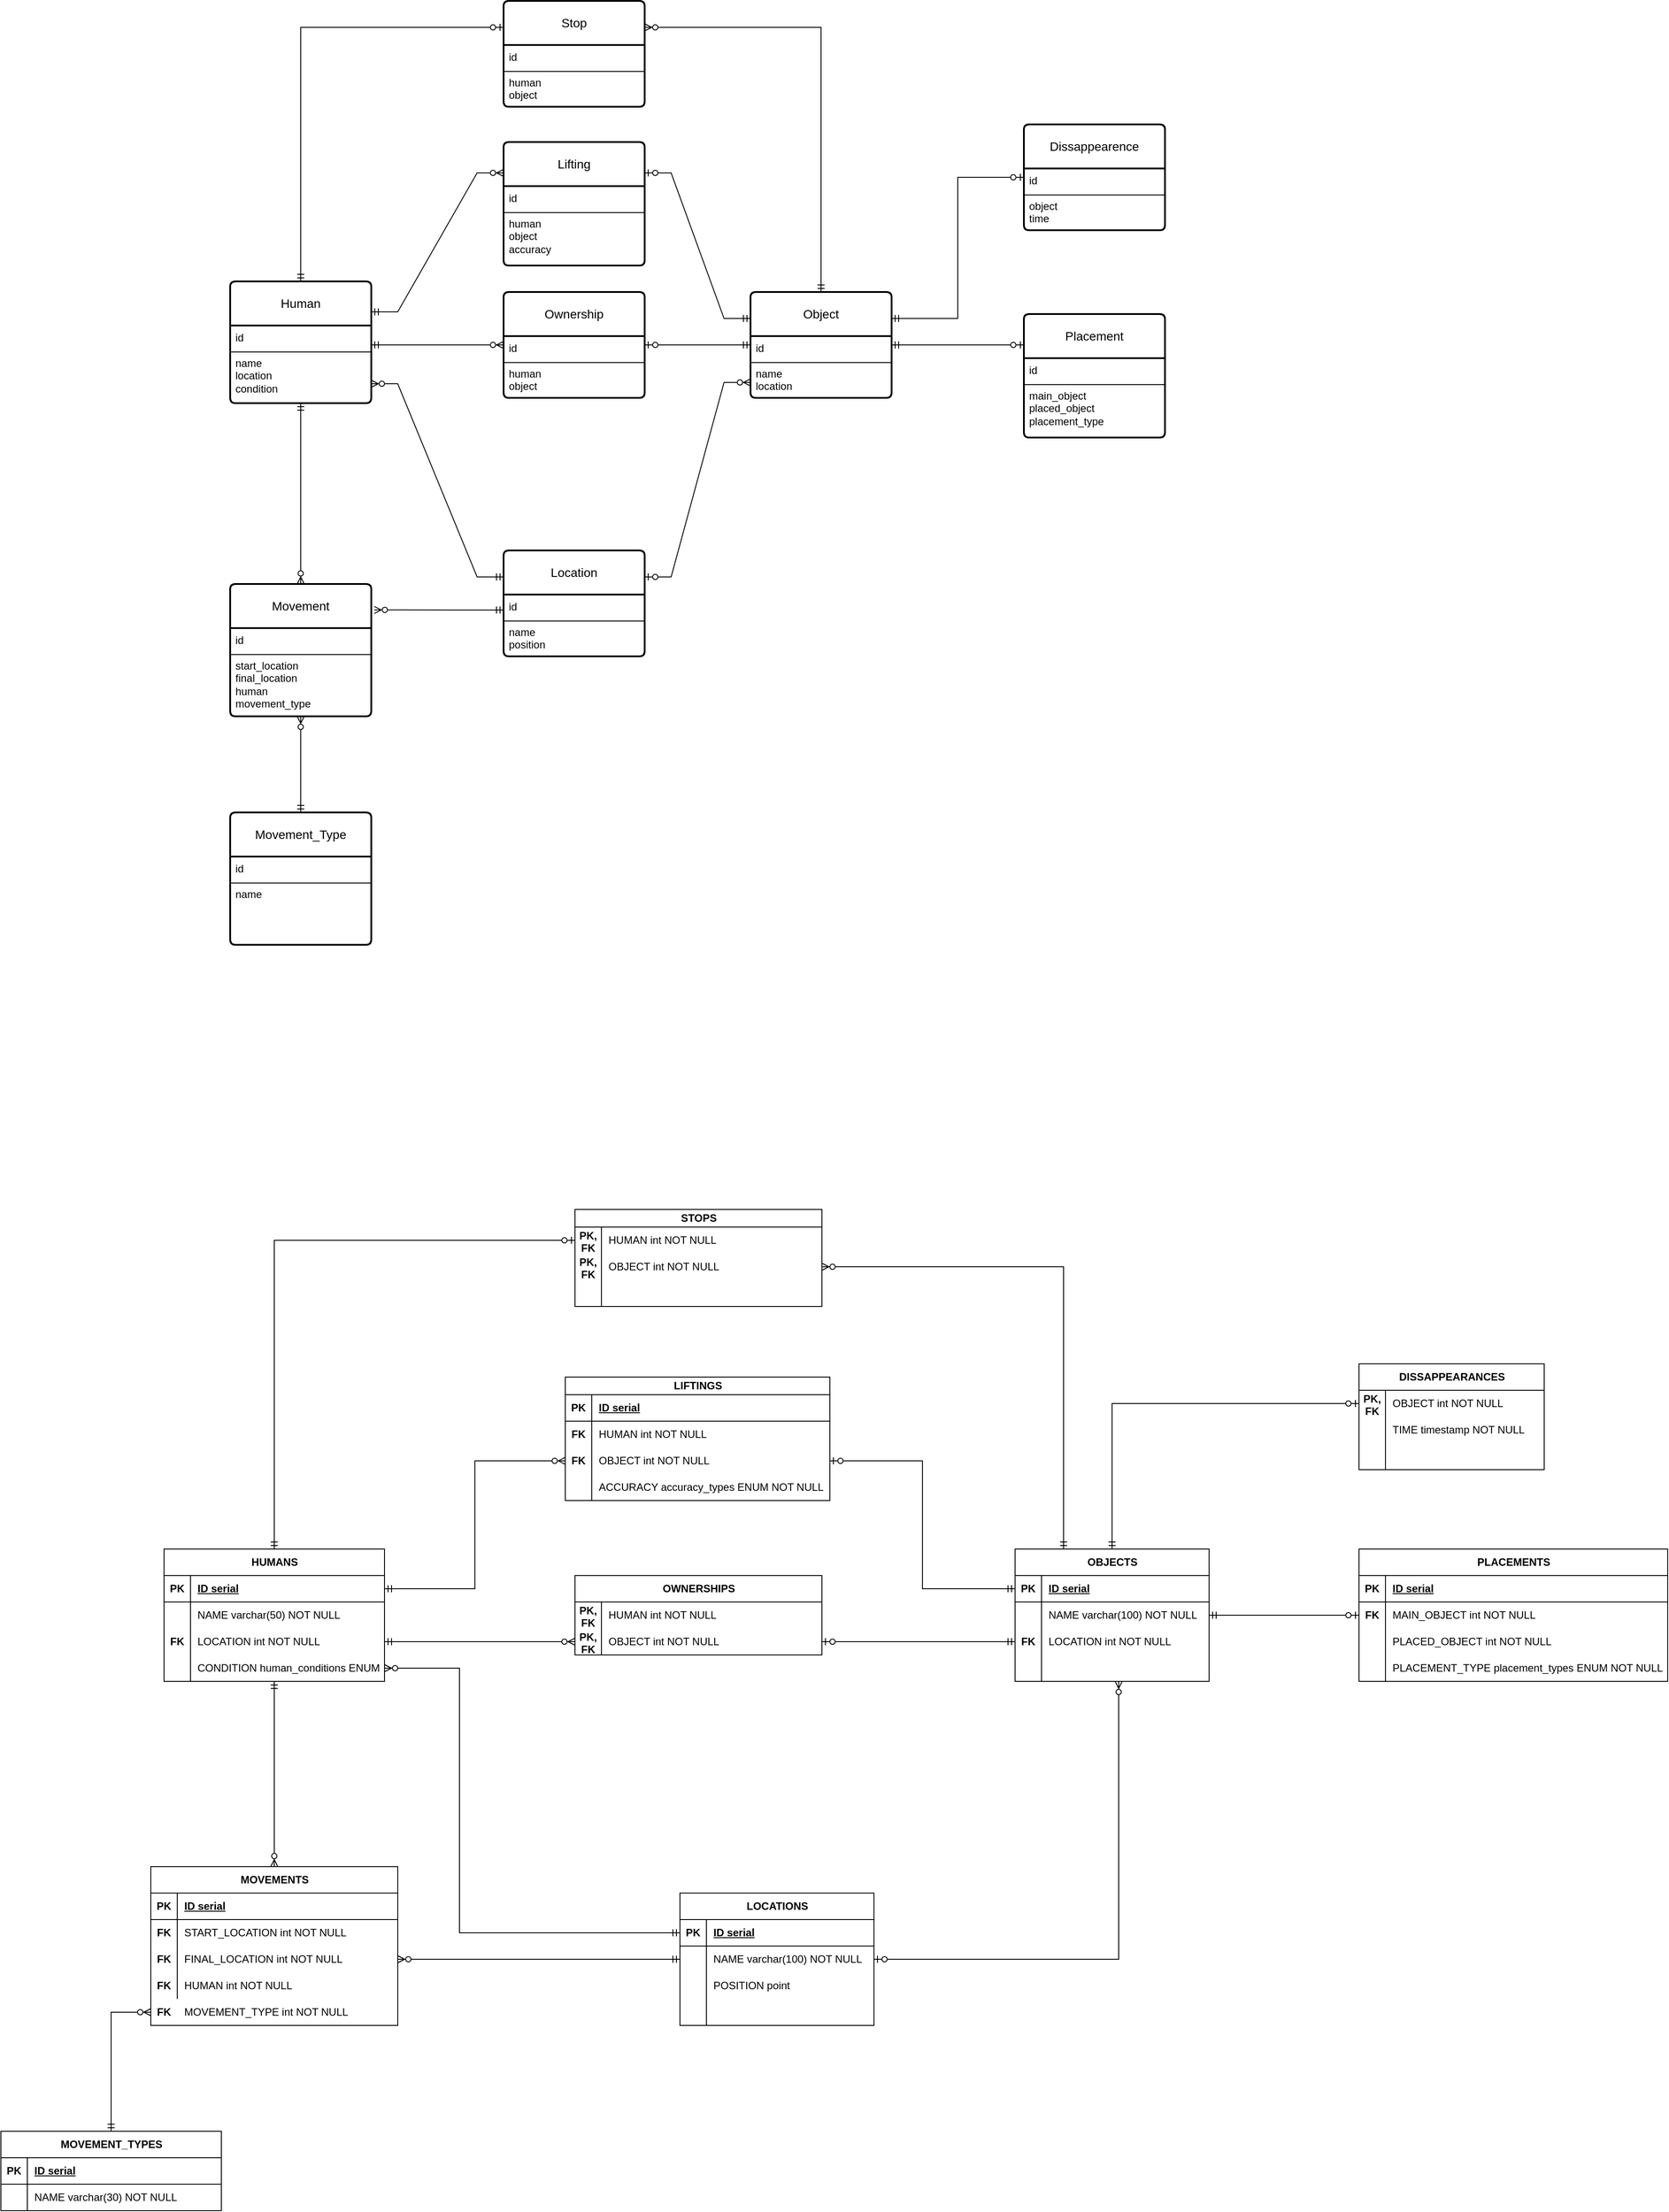 <mxfile version="26.0.16">
  <diagram name="Страница — 1" id="OOtWW1yp6J9-Z6TfgN1D">
    <mxGraphModel dx="808" dy="478" grid="1" gridSize="10" guides="1" tooltips="1" connect="1" arrows="1" fold="1" page="1" pageScale="1" pageWidth="2339" pageHeight="3300" background="#FFFFFF" math="0" shadow="0">
      <root>
        <mxCell id="0" />
        <mxCell id="1" parent="0" />
        <mxCell id="hREG7PICahY8jHCON38q-1" value="Location" style="swimlane;childLayout=stackLayout;horizontal=1;startSize=50;horizontalStack=0;rounded=1;fontSize=14;fontStyle=0;strokeWidth=2;resizeParent=0;resizeLast=1;shadow=0;dashed=0;align=center;arcSize=4;whiteSpace=wrap;html=1;" parent="1" vertex="1">
          <mxGeometry x="840" y="713" width="160" height="120" as="geometry" />
        </mxCell>
        <mxCell id="hREG7PICahY8jHCON38q-30" value="" style="endArrow=none;html=1;rounded=0;" parent="hREG7PICahY8jHCON38q-1" edge="1">
          <mxGeometry relative="1" as="geometry">
            <mxPoint y="80" as="sourcePoint" />
            <mxPoint x="160" y="80" as="targetPoint" />
          </mxGeometry>
        </mxCell>
        <mxCell id="hREG7PICahY8jHCON38q-2" value="&lt;div&gt;id&lt;/div&gt;&lt;div&gt;&lt;br&gt;&lt;/div&gt;name&lt;br&gt;position" style="align=left;strokeColor=none;fillColor=none;spacingLeft=4;spacingRight=4;fontSize=12;verticalAlign=top;resizable=0;rotatable=0;part=1;html=1;whiteSpace=wrap;" parent="hREG7PICahY8jHCON38q-1" vertex="1">
          <mxGeometry y="50" width="160" height="70" as="geometry" />
        </mxCell>
        <mxCell id="VZXuZEW2TKoK2uo8tiTC-28" style="edgeStyle=orthogonalEdgeStyle;rounded=0;orthogonalLoop=1;jettySize=auto;html=1;entryX=0;entryY=0.25;entryDx=0;entryDy=0;startArrow=ERmandOne;startFill=0;endArrow=ERzeroToOne;endFill=0;" parent="1" source="hREG7PICahY8jHCON38q-3" target="VZXuZEW2TKoK2uo8tiTC-10" edge="1">
          <mxGeometry relative="1" as="geometry" />
        </mxCell>
        <mxCell id="hREG7PICahY8jHCON38q-3" value="Object" style="swimlane;childLayout=stackLayout;horizontal=1;startSize=50;horizontalStack=0;rounded=1;fontSize=14;fontStyle=0;strokeWidth=2;resizeParent=0;resizeLast=1;shadow=0;dashed=0;align=center;arcSize=4;whiteSpace=wrap;html=1;" parent="1" vertex="1">
          <mxGeometry x="1120" y="420" width="160" height="120" as="geometry" />
        </mxCell>
        <mxCell id="hREG7PICahY8jHCON38q-31" value="" style="endArrow=none;html=1;rounded=0;" parent="hREG7PICahY8jHCON38q-3" edge="1">
          <mxGeometry relative="1" as="geometry">
            <mxPoint y="80" as="sourcePoint" />
            <mxPoint x="160" y="80" as="targetPoint" />
          </mxGeometry>
        </mxCell>
        <mxCell id="hREG7PICahY8jHCON38q-4" value="&lt;div&gt;id&lt;/div&gt;&lt;div&gt;&lt;br&gt;&lt;/div&gt;name&lt;div&gt;location&lt;/div&gt;" style="align=left;strokeColor=none;fillColor=none;spacingLeft=4;spacingRight=4;fontSize=12;verticalAlign=top;resizable=0;rotatable=0;part=1;html=1;whiteSpace=wrap;" parent="hREG7PICahY8jHCON38q-3" vertex="1">
          <mxGeometry y="50" width="160" height="70" as="geometry" />
        </mxCell>
        <mxCell id="VZXuZEW2TKoK2uo8tiTC-33" style="edgeStyle=orthogonalEdgeStyle;rounded=0;orthogonalLoop=1;jettySize=auto;html=1;entryX=0;entryY=0.25;entryDx=0;entryDy=0;endArrow=ERzeroToOne;endFill=0;startArrow=ERmandOne;startFill=0;" parent="1" source="hREG7PICahY8jHCON38q-5" target="VZXuZEW2TKoK2uo8tiTC-29" edge="1">
          <mxGeometry relative="1" as="geometry">
            <Array as="points">
              <mxPoint x="610" y="120" />
            </Array>
          </mxGeometry>
        </mxCell>
        <mxCell id="hREG7PICahY8jHCON38q-5" value="Human" style="swimlane;childLayout=stackLayout;horizontal=1;startSize=50;horizontalStack=0;rounded=1;fontSize=14;fontStyle=0;strokeWidth=2;resizeParent=0;resizeLast=1;shadow=0;dashed=0;align=center;arcSize=4;whiteSpace=wrap;html=1;" parent="1" vertex="1">
          <mxGeometry x="530" y="408" width="160" height="138" as="geometry" />
        </mxCell>
        <mxCell id="hREG7PICahY8jHCON38q-33" value="" style="endArrow=none;html=1;rounded=0;" parent="hREG7PICahY8jHCON38q-5" edge="1">
          <mxGeometry relative="1" as="geometry">
            <mxPoint y="80" as="sourcePoint" />
            <mxPoint x="160" y="80" as="targetPoint" />
          </mxGeometry>
        </mxCell>
        <mxCell id="hREG7PICahY8jHCON38q-6" value="&lt;div&gt;id&lt;/div&gt;&lt;div&gt;&lt;br&gt;&lt;/div&gt;name&lt;div&gt;location&lt;br&gt;&lt;div&gt;condition&lt;/div&gt;&lt;/div&gt;" style="align=left;strokeColor=none;fillColor=none;spacingLeft=4;spacingRight=4;fontSize=12;verticalAlign=top;resizable=0;rotatable=0;part=1;html=1;whiteSpace=wrap;" parent="hREG7PICahY8jHCON38q-5" vertex="1">
          <mxGeometry y="50" width="160" height="88" as="geometry" />
        </mxCell>
        <mxCell id="hREG7PICahY8jHCON38q-34" value="Ownership" style="swimlane;childLayout=stackLayout;horizontal=1;startSize=50;horizontalStack=0;rounded=1;fontSize=14;fontStyle=0;strokeWidth=2;resizeParent=0;resizeLast=1;shadow=0;dashed=0;align=center;arcSize=4;whiteSpace=wrap;html=1;" parent="1" vertex="1">
          <mxGeometry x="840" y="420" width="160" height="120" as="geometry" />
        </mxCell>
        <mxCell id="hREG7PICahY8jHCON38q-35" value="" style="endArrow=none;html=1;rounded=0;" parent="hREG7PICahY8jHCON38q-34" edge="1">
          <mxGeometry relative="1" as="geometry">
            <mxPoint y="80" as="sourcePoint" />
            <mxPoint x="160" y="80" as="targetPoint" />
          </mxGeometry>
        </mxCell>
        <mxCell id="hREG7PICahY8jHCON38q-36" value="&lt;div&gt;id&lt;/div&gt;&lt;div&gt;&lt;br&gt;&lt;/div&gt;human&lt;div&gt;object&lt;/div&gt;" style="align=left;strokeColor=none;fillColor=none;spacingLeft=4;spacingRight=4;fontSize=12;verticalAlign=top;resizable=0;rotatable=0;part=1;html=1;whiteSpace=wrap;" parent="hREG7PICahY8jHCON38q-34" vertex="1">
          <mxGeometry y="50" width="160" height="70" as="geometry" />
        </mxCell>
        <mxCell id="hREG7PICahY8jHCON38q-37" value="" style="edgeStyle=entityRelationEdgeStyle;fontSize=12;html=1;endArrow=ERmandOne;startArrow=ERzeroToOne;rounded=0;exitX=1;exitY=0.5;exitDx=0;exitDy=0;entryX=0;entryY=0.5;entryDx=0;entryDy=0;startFill=0;endFill=0;" parent="1" source="hREG7PICahY8jHCON38q-34" target="hREG7PICahY8jHCON38q-3" edge="1">
          <mxGeometry width="100" height="100" relative="1" as="geometry">
            <mxPoint x="870" y="430" as="sourcePoint" />
            <mxPoint x="970" y="330" as="targetPoint" />
          </mxGeometry>
        </mxCell>
        <mxCell id="hREG7PICahY8jHCON38q-39" value="" style="edgeStyle=entityRelationEdgeStyle;fontSize=12;html=1;endArrow=ERzeroToMany;startArrow=ERmandOne;rounded=0;exitX=1;exitY=0.25;exitDx=0;exitDy=0;entryX=0;entryY=0.5;entryDx=0;entryDy=0;" parent="1" source="hREG7PICahY8jHCON38q-6" target="hREG7PICahY8jHCON38q-34" edge="1">
          <mxGeometry width="100" height="100" relative="1" as="geometry">
            <mxPoint x="870" y="530" as="sourcePoint" />
            <mxPoint x="970" y="430" as="targetPoint" />
          </mxGeometry>
        </mxCell>
        <mxCell id="VZXuZEW2TKoK2uo8tiTC-27" style="edgeStyle=orthogonalEdgeStyle;rounded=0;orthogonalLoop=1;jettySize=auto;html=1;entryX=1;entryY=0.25;entryDx=0;entryDy=0;endArrow=ERmandOne;endFill=0;startArrow=ERzeroToOne;startFill=0;" parent="1" source="hREG7PICahY8jHCON38q-40" target="hREG7PICahY8jHCON38q-3" edge="1">
          <mxGeometry relative="1" as="geometry" />
        </mxCell>
        <mxCell id="hREG7PICahY8jHCON38q-40" value="Dissappearence" style="swimlane;childLayout=stackLayout;horizontal=1;startSize=50;horizontalStack=0;rounded=1;fontSize=14;fontStyle=0;strokeWidth=2;resizeParent=0;resizeLast=1;shadow=0;dashed=0;align=center;arcSize=4;whiteSpace=wrap;html=1;" parent="1" vertex="1">
          <mxGeometry x="1430" y="230" width="160" height="120" as="geometry" />
        </mxCell>
        <mxCell id="hREG7PICahY8jHCON38q-41" value="" style="endArrow=none;html=1;rounded=0;" parent="hREG7PICahY8jHCON38q-40" edge="1">
          <mxGeometry relative="1" as="geometry">
            <mxPoint y="80" as="sourcePoint" />
            <mxPoint x="160" y="80" as="targetPoint" />
          </mxGeometry>
        </mxCell>
        <mxCell id="hREG7PICahY8jHCON38q-42" value="&lt;div&gt;id&lt;/div&gt;&lt;div&gt;&lt;br&gt;&lt;/div&gt;object&lt;div&gt;time&lt;/div&gt;" style="align=left;strokeColor=none;fillColor=none;spacingLeft=4;spacingRight=4;fontSize=12;verticalAlign=top;resizable=0;rotatable=0;part=1;html=1;whiteSpace=wrap;" parent="hREG7PICahY8jHCON38q-40" vertex="1">
          <mxGeometry y="50" width="160" height="70" as="geometry" />
        </mxCell>
        <mxCell id="VZXuZEW2TKoK2uo8tiTC-1" value="" style="edgeStyle=entityRelationEdgeStyle;fontSize=12;html=1;endArrow=ERzeroToMany;startArrow=ERmandOne;rounded=0;entryX=1;entryY=0.75;entryDx=0;entryDy=0;exitX=0;exitY=0.25;exitDx=0;exitDy=0;endFill=0;" parent="1" source="hREG7PICahY8jHCON38q-1" target="hREG7PICahY8jHCON38q-6" edge="1">
          <mxGeometry width="100" height="100" relative="1" as="geometry">
            <mxPoint x="660" y="600" as="sourcePoint" />
            <mxPoint x="820" y="510" as="targetPoint" />
          </mxGeometry>
        </mxCell>
        <mxCell id="VZXuZEW2TKoK2uo8tiTC-2" value="" style="edgeStyle=entityRelationEdgeStyle;fontSize=12;html=1;endArrow=ERzeroToMany;startArrow=ERzeroToOne;rounded=0;entryX=0;entryY=0.75;entryDx=0;entryDy=0;exitX=1;exitY=0.25;exitDx=0;exitDy=0;startFill=0;endFill=0;" parent="1" source="hREG7PICahY8jHCON38q-1" target="hREG7PICahY8jHCON38q-4" edge="1">
          <mxGeometry width="100" height="100" relative="1" as="geometry">
            <mxPoint x="1010" y="650" as="sourcePoint" />
            <mxPoint x="1110" y="550" as="targetPoint" />
          </mxGeometry>
        </mxCell>
        <mxCell id="VZXuZEW2TKoK2uo8tiTC-4" value="Lifting" style="swimlane;childLayout=stackLayout;horizontal=1;startSize=50;horizontalStack=0;rounded=1;fontSize=14;fontStyle=0;strokeWidth=2;resizeParent=0;resizeLast=1;shadow=0;dashed=0;align=center;arcSize=4;whiteSpace=wrap;html=1;" parent="1" vertex="1">
          <mxGeometry x="840" y="250" width="160" height="140" as="geometry" />
        </mxCell>
        <mxCell id="VZXuZEW2TKoK2uo8tiTC-5" value="" style="endArrow=none;html=1;rounded=0;" parent="VZXuZEW2TKoK2uo8tiTC-4" edge="1">
          <mxGeometry relative="1" as="geometry">
            <mxPoint y="80" as="sourcePoint" />
            <mxPoint x="160" y="80" as="targetPoint" />
          </mxGeometry>
        </mxCell>
        <mxCell id="VZXuZEW2TKoK2uo8tiTC-6" value="&lt;div&gt;id&lt;/div&gt;&lt;div&gt;&lt;br&gt;&lt;/div&gt;human&lt;div&gt;object&lt;/div&gt;&lt;div&gt;accuracy&lt;/div&gt;" style="align=left;strokeColor=none;fillColor=none;spacingLeft=4;spacingRight=4;fontSize=12;verticalAlign=top;resizable=0;rotatable=0;part=1;html=1;whiteSpace=wrap;" parent="VZXuZEW2TKoK2uo8tiTC-4" vertex="1">
          <mxGeometry y="50" width="160" height="90" as="geometry" />
        </mxCell>
        <mxCell id="VZXuZEW2TKoK2uo8tiTC-8" value="" style="edgeStyle=entityRelationEdgeStyle;fontSize=12;html=1;endArrow=ERmandOne;startArrow=ERzeroToMany;rounded=0;entryX=1;entryY=0.25;entryDx=0;entryDy=0;exitX=0;exitY=0.25;exitDx=0;exitDy=0;endFill=0;" parent="1" source="VZXuZEW2TKoK2uo8tiTC-4" target="hREG7PICahY8jHCON38q-5" edge="1">
          <mxGeometry width="100" height="100" relative="1" as="geometry">
            <mxPoint x="790" y="410" as="sourcePoint" />
            <mxPoint x="890" y="310" as="targetPoint" />
          </mxGeometry>
        </mxCell>
        <mxCell id="VZXuZEW2TKoK2uo8tiTC-9" value="" style="edgeStyle=entityRelationEdgeStyle;fontSize=12;html=1;endArrow=ERmandOne;startArrow=ERzeroToOne;rounded=0;exitX=1;exitY=0.25;exitDx=0;exitDy=0;entryX=0;entryY=0.25;entryDx=0;entryDy=0;startFill=0;endFill=0;" parent="1" source="VZXuZEW2TKoK2uo8tiTC-4" target="hREG7PICahY8jHCON38q-3" edge="1">
          <mxGeometry width="100" height="100" relative="1" as="geometry">
            <mxPoint x="910" y="410" as="sourcePoint" />
            <mxPoint x="1040" y="310" as="targetPoint" />
          </mxGeometry>
        </mxCell>
        <mxCell id="VZXuZEW2TKoK2uo8tiTC-10" value="Placement" style="swimlane;childLayout=stackLayout;horizontal=1;startSize=50;horizontalStack=0;rounded=1;fontSize=14;fontStyle=0;strokeWidth=2;resizeParent=0;resizeLast=1;shadow=0;dashed=0;align=center;arcSize=4;whiteSpace=wrap;html=1;" parent="1" vertex="1">
          <mxGeometry x="1430" y="445" width="160" height="140" as="geometry" />
        </mxCell>
        <mxCell id="VZXuZEW2TKoK2uo8tiTC-11" value="" style="endArrow=none;html=1;rounded=0;" parent="VZXuZEW2TKoK2uo8tiTC-10" edge="1">
          <mxGeometry relative="1" as="geometry">
            <mxPoint y="80" as="sourcePoint" />
            <mxPoint x="160" y="80" as="targetPoint" />
          </mxGeometry>
        </mxCell>
        <mxCell id="VZXuZEW2TKoK2uo8tiTC-12" value="&lt;div&gt;id&lt;/div&gt;&lt;div&gt;&lt;br&gt;&lt;/div&gt;main_object&lt;br&gt;placed_object&lt;div&gt;placement_type&lt;/div&gt;&lt;div&gt;&lt;br&gt;&lt;/div&gt;" style="align=left;strokeColor=none;fillColor=none;spacingLeft=4;spacingRight=4;fontSize=12;verticalAlign=top;resizable=0;rotatable=0;part=1;html=1;whiteSpace=wrap;" parent="VZXuZEW2TKoK2uo8tiTC-10" vertex="1">
          <mxGeometry y="50" width="160" height="90" as="geometry" />
        </mxCell>
        <mxCell id="VZXuZEW2TKoK2uo8tiTC-26" style="edgeStyle=orthogonalEdgeStyle;rounded=0;orthogonalLoop=1;jettySize=auto;html=1;entryX=0.5;entryY=1;entryDx=0;entryDy=0;endArrow=ERmandOne;endFill=0;startArrow=ERzeroToMany;startFill=0;" parent="1" source="VZXuZEW2TKoK2uo8tiTC-13" target="hREG7PICahY8jHCON38q-6" edge="1">
          <mxGeometry relative="1" as="geometry" />
        </mxCell>
        <mxCell id="VZXuZEW2TKoK2uo8tiTC-13" value="Movement" style="swimlane;childLayout=stackLayout;horizontal=1;startSize=50;horizontalStack=0;rounded=1;fontSize=14;fontStyle=0;strokeWidth=2;resizeParent=0;resizeLast=1;shadow=0;dashed=0;align=center;arcSize=4;whiteSpace=wrap;html=1;" parent="1" vertex="1">
          <mxGeometry x="530" y="751" width="160" height="150" as="geometry" />
        </mxCell>
        <mxCell id="VZXuZEW2TKoK2uo8tiTC-14" value="" style="endArrow=none;html=1;rounded=0;" parent="VZXuZEW2TKoK2uo8tiTC-13" edge="1">
          <mxGeometry relative="1" as="geometry">
            <mxPoint y="80" as="sourcePoint" />
            <mxPoint x="160" y="80" as="targetPoint" />
          </mxGeometry>
        </mxCell>
        <mxCell id="VZXuZEW2TKoK2uo8tiTC-15" value="&lt;div&gt;id&lt;/div&gt;&lt;div&gt;&lt;br&gt;&lt;/div&gt;start_location&lt;br&gt;final_location&lt;div&gt;human&lt;/div&gt;&lt;div&gt;movement_type&lt;/div&gt;&lt;div&gt;&lt;br&gt;&lt;/div&gt;" style="align=left;strokeColor=none;fillColor=none;spacingLeft=4;spacingRight=4;fontSize=12;verticalAlign=top;resizable=0;rotatable=0;part=1;html=1;whiteSpace=wrap;" parent="VZXuZEW2TKoK2uo8tiTC-13" vertex="1">
          <mxGeometry y="50" width="160" height="100" as="geometry" />
        </mxCell>
        <mxCell id="VZXuZEW2TKoK2uo8tiTC-16" value="" style="edgeStyle=entityRelationEdgeStyle;fontSize=12;html=1;endArrow=ERzeroToMany;startArrow=ERmandOne;rounded=0;exitX=0;exitY=0.25;exitDx=0;exitDy=0;entryX=1.021;entryY=0.196;entryDx=0;entryDy=0;entryPerimeter=0;endFill=0;" parent="1" source="hREG7PICahY8jHCON38q-2" target="VZXuZEW2TKoK2uo8tiTC-13" edge="1">
          <mxGeometry width="100" height="100" relative="1" as="geometry">
            <mxPoint x="680" y="800" as="sourcePoint" />
            <mxPoint x="780" y="700" as="targetPoint" />
          </mxGeometry>
        </mxCell>
        <mxCell id="VZXuZEW2TKoK2uo8tiTC-36" style="edgeStyle=orthogonalEdgeStyle;rounded=0;orthogonalLoop=1;jettySize=auto;html=1;entryX=0.5;entryY=0;entryDx=0;entryDy=0;exitX=1;exitY=0.25;exitDx=0;exitDy=0;endArrow=ERmandOne;endFill=0;startArrow=ERzeroToMany;startFill=0;" parent="1" source="VZXuZEW2TKoK2uo8tiTC-29" target="hREG7PICahY8jHCON38q-3" edge="1">
          <mxGeometry relative="1" as="geometry" />
        </mxCell>
        <mxCell id="VZXuZEW2TKoK2uo8tiTC-29" value="Stop" style="swimlane;childLayout=stackLayout;horizontal=1;startSize=50;horizontalStack=0;rounded=1;fontSize=14;fontStyle=0;strokeWidth=2;resizeParent=0;resizeLast=1;shadow=0;dashed=0;align=center;arcSize=4;whiteSpace=wrap;html=1;" parent="1" vertex="1">
          <mxGeometry x="840" y="90" width="160" height="120" as="geometry" />
        </mxCell>
        <mxCell id="VZXuZEW2TKoK2uo8tiTC-30" value="" style="endArrow=none;html=1;rounded=0;" parent="VZXuZEW2TKoK2uo8tiTC-29" edge="1">
          <mxGeometry relative="1" as="geometry">
            <mxPoint y="80" as="sourcePoint" />
            <mxPoint x="160" y="80" as="targetPoint" />
          </mxGeometry>
        </mxCell>
        <mxCell id="VZXuZEW2TKoK2uo8tiTC-31" value="&lt;div&gt;id&lt;/div&gt;&lt;div&gt;&lt;br&gt;&lt;/div&gt;human&lt;div&gt;object&lt;/div&gt;" style="align=left;strokeColor=none;fillColor=none;spacingLeft=4;spacingRight=4;fontSize=12;verticalAlign=top;resizable=0;rotatable=0;part=1;html=1;whiteSpace=wrap;" parent="VZXuZEW2TKoK2uo8tiTC-29" vertex="1">
          <mxGeometry y="50" width="160" height="70" as="geometry" />
        </mxCell>
        <mxCell id="nLxggKfKkt4iTe6xbdyg-156" style="edgeStyle=orthogonalEdgeStyle;rounded=0;orthogonalLoop=1;jettySize=auto;html=1;entryX=0.5;entryY=0;entryDx=0;entryDy=0;endArrow=ERzeroToMany;endFill=0;startArrow=ERmandOne;startFill=0;" edge="1" parent="1" source="nLxggKfKkt4iTe6xbdyg-1" target="nLxggKfKkt4iTe6xbdyg-79">
          <mxGeometry relative="1" as="geometry" />
        </mxCell>
        <mxCell id="nLxggKfKkt4iTe6xbdyg-163" style="edgeStyle=orthogonalEdgeStyle;rounded=0;orthogonalLoop=1;jettySize=auto;html=1;entryX=0;entryY=0.5;entryDx=0;entryDy=0;startArrow=ERmandOne;startFill=0;endArrow=ERzeroToOne;endFill=0;" edge="1" parent="1" source="nLxggKfKkt4iTe6xbdyg-1" target="nLxggKfKkt4iTe6xbdyg-70">
          <mxGeometry relative="1" as="geometry" />
        </mxCell>
        <mxCell id="nLxggKfKkt4iTe6xbdyg-1" value="HUMANS" style="shape=table;startSize=30;container=1;collapsible=1;childLayout=tableLayout;fixedRows=1;rowLines=0;fontStyle=1;align=center;resizeLast=1;html=1;" vertex="1" parent="1">
          <mxGeometry x="455" y="1845" width="250" height="150" as="geometry" />
        </mxCell>
        <mxCell id="nLxggKfKkt4iTe6xbdyg-2" value="" style="shape=tableRow;horizontal=0;startSize=0;swimlaneHead=0;swimlaneBody=0;fillColor=none;collapsible=0;dropTarget=0;points=[[0,0.5],[1,0.5]];portConstraint=eastwest;top=0;left=0;right=0;bottom=1;" vertex="1" parent="nLxggKfKkt4iTe6xbdyg-1">
          <mxGeometry y="30" width="250" height="30" as="geometry" />
        </mxCell>
        <mxCell id="nLxggKfKkt4iTe6xbdyg-3" value="PK" style="shape=partialRectangle;connectable=0;fillColor=none;top=0;left=0;bottom=0;right=0;fontStyle=1;overflow=hidden;whiteSpace=wrap;html=1;" vertex="1" parent="nLxggKfKkt4iTe6xbdyg-2">
          <mxGeometry width="30" height="30" as="geometry">
            <mxRectangle width="30" height="30" as="alternateBounds" />
          </mxGeometry>
        </mxCell>
        <mxCell id="nLxggKfKkt4iTe6xbdyg-4" value="ID serial" style="shape=partialRectangle;connectable=0;fillColor=none;top=0;left=0;bottom=0;right=0;align=left;spacingLeft=6;fontStyle=5;overflow=hidden;whiteSpace=wrap;html=1;" vertex="1" parent="nLxggKfKkt4iTe6xbdyg-2">
          <mxGeometry x="30" width="220" height="30" as="geometry">
            <mxRectangle width="220" height="30" as="alternateBounds" />
          </mxGeometry>
        </mxCell>
        <mxCell id="nLxggKfKkt4iTe6xbdyg-5" value="" style="shape=tableRow;horizontal=0;startSize=0;swimlaneHead=0;swimlaneBody=0;fillColor=none;collapsible=0;dropTarget=0;points=[[0,0.5],[1,0.5]];portConstraint=eastwest;top=0;left=0;right=0;bottom=0;" vertex="1" parent="nLxggKfKkt4iTe6xbdyg-1">
          <mxGeometry y="60" width="250" height="30" as="geometry" />
        </mxCell>
        <mxCell id="nLxggKfKkt4iTe6xbdyg-6" value="" style="shape=partialRectangle;connectable=0;fillColor=none;top=0;left=0;bottom=0;right=0;editable=1;overflow=hidden;whiteSpace=wrap;html=1;" vertex="1" parent="nLxggKfKkt4iTe6xbdyg-5">
          <mxGeometry width="30" height="30" as="geometry">
            <mxRectangle width="30" height="30" as="alternateBounds" />
          </mxGeometry>
        </mxCell>
        <mxCell id="nLxggKfKkt4iTe6xbdyg-7" value="NAME varchar(50) NOT NULL" style="shape=partialRectangle;connectable=0;fillColor=none;top=0;left=0;bottom=0;right=0;align=left;spacingLeft=6;overflow=hidden;whiteSpace=wrap;html=1;" vertex="1" parent="nLxggKfKkt4iTe6xbdyg-5">
          <mxGeometry x="30" width="220" height="30" as="geometry">
            <mxRectangle width="220" height="30" as="alternateBounds" />
          </mxGeometry>
        </mxCell>
        <mxCell id="nLxggKfKkt4iTe6xbdyg-8" value="" style="shape=tableRow;horizontal=0;startSize=0;swimlaneHead=0;swimlaneBody=0;fillColor=none;collapsible=0;dropTarget=0;points=[[0,0.5],[1,0.5]];portConstraint=eastwest;top=0;left=0;right=0;bottom=0;" vertex="1" parent="nLxggKfKkt4iTe6xbdyg-1">
          <mxGeometry y="90" width="250" height="30" as="geometry" />
        </mxCell>
        <mxCell id="nLxggKfKkt4iTe6xbdyg-9" value="&lt;b&gt;FK&lt;/b&gt;" style="shape=partialRectangle;connectable=0;fillColor=none;top=0;left=0;bottom=0;right=0;editable=1;overflow=hidden;whiteSpace=wrap;html=1;" vertex="1" parent="nLxggKfKkt4iTe6xbdyg-8">
          <mxGeometry width="30" height="30" as="geometry">
            <mxRectangle width="30" height="30" as="alternateBounds" />
          </mxGeometry>
        </mxCell>
        <mxCell id="nLxggKfKkt4iTe6xbdyg-10" value="LOCATION int NOT NULL" style="shape=partialRectangle;connectable=0;fillColor=none;top=0;left=0;bottom=0;right=0;align=left;spacingLeft=6;overflow=hidden;whiteSpace=wrap;html=1;" vertex="1" parent="nLxggKfKkt4iTe6xbdyg-8">
          <mxGeometry x="30" width="220" height="30" as="geometry">
            <mxRectangle width="220" height="30" as="alternateBounds" />
          </mxGeometry>
        </mxCell>
        <mxCell id="nLxggKfKkt4iTe6xbdyg-11" value="" style="shape=tableRow;horizontal=0;startSize=0;swimlaneHead=0;swimlaneBody=0;fillColor=none;collapsible=0;dropTarget=0;points=[[0,0.5],[1,0.5]];portConstraint=eastwest;top=0;left=0;right=0;bottom=0;" vertex="1" parent="nLxggKfKkt4iTe6xbdyg-1">
          <mxGeometry y="120" width="250" height="30" as="geometry" />
        </mxCell>
        <mxCell id="nLxggKfKkt4iTe6xbdyg-12" value="" style="shape=partialRectangle;connectable=0;fillColor=none;top=0;left=0;bottom=0;right=0;editable=1;overflow=hidden;whiteSpace=wrap;html=1;" vertex="1" parent="nLxggKfKkt4iTe6xbdyg-11">
          <mxGeometry width="30" height="30" as="geometry">
            <mxRectangle width="30" height="30" as="alternateBounds" />
          </mxGeometry>
        </mxCell>
        <mxCell id="nLxggKfKkt4iTe6xbdyg-13" value="CONDITION human_conditions ENUM" style="shape=partialRectangle;connectable=0;fillColor=none;top=0;left=0;bottom=0;right=0;align=left;spacingLeft=6;overflow=hidden;whiteSpace=wrap;html=1;" vertex="1" parent="nLxggKfKkt4iTe6xbdyg-11">
          <mxGeometry x="30" width="220" height="30" as="geometry">
            <mxRectangle width="220" height="30" as="alternateBounds" />
          </mxGeometry>
        </mxCell>
        <mxCell id="nLxggKfKkt4iTe6xbdyg-139" style="edgeStyle=orthogonalEdgeStyle;rounded=0;orthogonalLoop=1;jettySize=auto;html=1;entryX=0;entryY=0.5;entryDx=0;entryDy=0;endArrow=ERzeroToOne;endFill=0;startArrow=ERmandOne;startFill=0;" edge="1" parent="1" source="nLxggKfKkt4iTe6xbdyg-14" target="nLxggKfKkt4iTe6xbdyg-130">
          <mxGeometry relative="1" as="geometry" />
        </mxCell>
        <mxCell id="nLxggKfKkt4iTe6xbdyg-153" style="edgeStyle=orthogonalEdgeStyle;rounded=0;orthogonalLoop=1;jettySize=auto;html=1;entryX=0;entryY=0.5;entryDx=0;entryDy=0;endArrow=ERzeroToOne;endFill=0;startArrow=ERmandOne;startFill=0;" edge="1" parent="1" source="nLxggKfKkt4iTe6xbdyg-14" target="nLxggKfKkt4iTe6xbdyg-144">
          <mxGeometry relative="1" as="geometry" />
        </mxCell>
        <mxCell id="nLxggKfKkt4iTe6xbdyg-14" value="OBJECTS" style="shape=table;startSize=30;container=1;collapsible=1;childLayout=tableLayout;fixedRows=1;rowLines=0;fontStyle=1;align=center;resizeLast=1;html=1;" vertex="1" parent="1">
          <mxGeometry x="1420" y="1845" width="220" height="150" as="geometry" />
        </mxCell>
        <mxCell id="nLxggKfKkt4iTe6xbdyg-15" value="" style="shape=tableRow;horizontal=0;startSize=0;swimlaneHead=0;swimlaneBody=0;fillColor=none;collapsible=0;dropTarget=0;points=[[0,0.5],[1,0.5]];portConstraint=eastwest;top=0;left=0;right=0;bottom=1;" vertex="1" parent="nLxggKfKkt4iTe6xbdyg-14">
          <mxGeometry y="30" width="220" height="30" as="geometry" />
        </mxCell>
        <mxCell id="nLxggKfKkt4iTe6xbdyg-16" value="PK" style="shape=partialRectangle;connectable=0;fillColor=none;top=0;left=0;bottom=0;right=0;fontStyle=1;overflow=hidden;whiteSpace=wrap;html=1;" vertex="1" parent="nLxggKfKkt4iTe6xbdyg-15">
          <mxGeometry width="30" height="30" as="geometry">
            <mxRectangle width="30" height="30" as="alternateBounds" />
          </mxGeometry>
        </mxCell>
        <mxCell id="nLxggKfKkt4iTe6xbdyg-17" value="ID serial" style="shape=partialRectangle;connectable=0;fillColor=none;top=0;left=0;bottom=0;right=0;align=left;spacingLeft=6;fontStyle=5;overflow=hidden;whiteSpace=wrap;html=1;" vertex="1" parent="nLxggKfKkt4iTe6xbdyg-15">
          <mxGeometry x="30" width="190" height="30" as="geometry">
            <mxRectangle width="190" height="30" as="alternateBounds" />
          </mxGeometry>
        </mxCell>
        <mxCell id="nLxggKfKkt4iTe6xbdyg-18" value="" style="shape=tableRow;horizontal=0;startSize=0;swimlaneHead=0;swimlaneBody=0;fillColor=none;collapsible=0;dropTarget=0;points=[[0,0.5],[1,0.5]];portConstraint=eastwest;top=0;left=0;right=0;bottom=0;" vertex="1" parent="nLxggKfKkt4iTe6xbdyg-14">
          <mxGeometry y="60" width="220" height="30" as="geometry" />
        </mxCell>
        <mxCell id="nLxggKfKkt4iTe6xbdyg-19" value="" style="shape=partialRectangle;connectable=0;fillColor=none;top=0;left=0;bottom=0;right=0;editable=1;overflow=hidden;whiteSpace=wrap;html=1;" vertex="1" parent="nLxggKfKkt4iTe6xbdyg-18">
          <mxGeometry width="30" height="30" as="geometry">
            <mxRectangle width="30" height="30" as="alternateBounds" />
          </mxGeometry>
        </mxCell>
        <mxCell id="nLxggKfKkt4iTe6xbdyg-20" value="NAME varchar(100) NOT NULL" style="shape=partialRectangle;connectable=0;fillColor=none;top=0;left=0;bottom=0;right=0;align=left;spacingLeft=6;overflow=hidden;whiteSpace=wrap;html=1;" vertex="1" parent="nLxggKfKkt4iTe6xbdyg-18">
          <mxGeometry x="30" width="190" height="30" as="geometry">
            <mxRectangle width="190" height="30" as="alternateBounds" />
          </mxGeometry>
        </mxCell>
        <mxCell id="nLxggKfKkt4iTe6xbdyg-21" value="" style="shape=tableRow;horizontal=0;startSize=0;swimlaneHead=0;swimlaneBody=0;fillColor=none;collapsible=0;dropTarget=0;points=[[0,0.5],[1,0.5]];portConstraint=eastwest;top=0;left=0;right=0;bottom=0;" vertex="1" parent="nLxggKfKkt4iTe6xbdyg-14">
          <mxGeometry y="90" width="220" height="30" as="geometry" />
        </mxCell>
        <mxCell id="nLxggKfKkt4iTe6xbdyg-22" value="&lt;b&gt;FK&lt;/b&gt;" style="shape=partialRectangle;connectable=0;fillColor=none;top=0;left=0;bottom=0;right=0;editable=1;overflow=hidden;whiteSpace=wrap;html=1;" vertex="1" parent="nLxggKfKkt4iTe6xbdyg-21">
          <mxGeometry width="30" height="30" as="geometry">
            <mxRectangle width="30" height="30" as="alternateBounds" />
          </mxGeometry>
        </mxCell>
        <mxCell id="nLxggKfKkt4iTe6xbdyg-23" value="LOCATION int NOT NULL" style="shape=partialRectangle;connectable=0;fillColor=none;top=0;left=0;bottom=0;right=0;align=left;spacingLeft=6;overflow=hidden;whiteSpace=wrap;html=1;" vertex="1" parent="nLxggKfKkt4iTe6xbdyg-21">
          <mxGeometry x="30" width="190" height="30" as="geometry">
            <mxRectangle width="190" height="30" as="alternateBounds" />
          </mxGeometry>
        </mxCell>
        <mxCell id="nLxggKfKkt4iTe6xbdyg-24" value="" style="shape=tableRow;horizontal=0;startSize=0;swimlaneHead=0;swimlaneBody=0;fillColor=none;collapsible=0;dropTarget=0;points=[[0,0.5],[1,0.5]];portConstraint=eastwest;top=0;left=0;right=0;bottom=0;" vertex="1" parent="nLxggKfKkt4iTe6xbdyg-14">
          <mxGeometry y="120" width="220" height="30" as="geometry" />
        </mxCell>
        <mxCell id="nLxggKfKkt4iTe6xbdyg-25" value="" style="shape=partialRectangle;connectable=0;fillColor=none;top=0;left=0;bottom=0;right=0;editable=1;overflow=hidden;whiteSpace=wrap;html=1;" vertex="1" parent="nLxggKfKkt4iTe6xbdyg-24">
          <mxGeometry width="30" height="30" as="geometry">
            <mxRectangle width="30" height="30" as="alternateBounds" />
          </mxGeometry>
        </mxCell>
        <mxCell id="nLxggKfKkt4iTe6xbdyg-26" value="" style="shape=partialRectangle;connectable=0;fillColor=none;top=0;left=0;bottom=0;right=0;align=left;spacingLeft=6;overflow=hidden;whiteSpace=wrap;html=1;" vertex="1" parent="nLxggKfKkt4iTe6xbdyg-24">
          <mxGeometry x="30" width="190" height="30" as="geometry">
            <mxRectangle width="190" height="30" as="alternateBounds" />
          </mxGeometry>
        </mxCell>
        <mxCell id="nLxggKfKkt4iTe6xbdyg-154" style="edgeStyle=orthogonalEdgeStyle;rounded=0;orthogonalLoop=1;jettySize=auto;html=1;entryX=0.534;entryY=1.001;entryDx=0;entryDy=0;entryPerimeter=0;exitX=1;exitY=0.5;exitDx=0;exitDy=0;startArrow=ERzeroToOne;startFill=0;endArrow=ERzeroToMany;endFill=0;" edge="1" parent="1" source="nLxggKfKkt4iTe6xbdyg-31" target="nLxggKfKkt4iTe6xbdyg-24">
          <mxGeometry relative="1" as="geometry">
            <mxPoint x="1540" y="2045" as="targetPoint" />
          </mxGeometry>
        </mxCell>
        <mxCell id="nLxggKfKkt4iTe6xbdyg-155" style="edgeStyle=orthogonalEdgeStyle;rounded=0;orthogonalLoop=1;jettySize=auto;html=1;entryX=1;entryY=0.5;entryDx=0;entryDy=0;endArrow=ERzeroToMany;endFill=0;startArrow=ERmandOne;startFill=0;" edge="1" parent="1" source="nLxggKfKkt4iTe6xbdyg-27" target="nLxggKfKkt4iTe6xbdyg-86">
          <mxGeometry relative="1" as="geometry" />
        </mxCell>
        <mxCell id="nLxggKfKkt4iTe6xbdyg-27" value="LOCATIONS" style="shape=table;startSize=30;container=1;collapsible=1;childLayout=tableLayout;fixedRows=1;rowLines=0;fontStyle=1;align=center;resizeLast=1;html=1;" vertex="1" parent="1">
          <mxGeometry x="1040" y="2235" width="220" height="150" as="geometry" />
        </mxCell>
        <mxCell id="nLxggKfKkt4iTe6xbdyg-28" value="" style="shape=tableRow;horizontal=0;startSize=0;swimlaneHead=0;swimlaneBody=0;fillColor=none;collapsible=0;dropTarget=0;points=[[0,0.5],[1,0.5]];portConstraint=eastwest;top=0;left=0;right=0;bottom=1;" vertex="1" parent="nLxggKfKkt4iTe6xbdyg-27">
          <mxGeometry y="30" width="220" height="30" as="geometry" />
        </mxCell>
        <mxCell id="nLxggKfKkt4iTe6xbdyg-29" value="PK" style="shape=partialRectangle;connectable=0;fillColor=none;top=0;left=0;bottom=0;right=0;fontStyle=1;overflow=hidden;whiteSpace=wrap;html=1;" vertex="1" parent="nLxggKfKkt4iTe6xbdyg-28">
          <mxGeometry width="30" height="30" as="geometry">
            <mxRectangle width="30" height="30" as="alternateBounds" />
          </mxGeometry>
        </mxCell>
        <mxCell id="nLxggKfKkt4iTe6xbdyg-30" value="ID serial" style="shape=partialRectangle;connectable=0;fillColor=none;top=0;left=0;bottom=0;right=0;align=left;spacingLeft=6;fontStyle=5;overflow=hidden;whiteSpace=wrap;html=1;" vertex="1" parent="nLxggKfKkt4iTe6xbdyg-28">
          <mxGeometry x="30" width="190" height="30" as="geometry">
            <mxRectangle width="190" height="30" as="alternateBounds" />
          </mxGeometry>
        </mxCell>
        <mxCell id="nLxggKfKkt4iTe6xbdyg-31" value="" style="shape=tableRow;horizontal=0;startSize=0;swimlaneHead=0;swimlaneBody=0;fillColor=none;collapsible=0;dropTarget=0;points=[[0,0.5],[1,0.5]];portConstraint=eastwest;top=0;left=0;right=0;bottom=0;" vertex="1" parent="nLxggKfKkt4iTe6xbdyg-27">
          <mxGeometry y="60" width="220" height="30" as="geometry" />
        </mxCell>
        <mxCell id="nLxggKfKkt4iTe6xbdyg-32" value="" style="shape=partialRectangle;connectable=0;fillColor=none;top=0;left=0;bottom=0;right=0;editable=1;overflow=hidden;whiteSpace=wrap;html=1;" vertex="1" parent="nLxggKfKkt4iTe6xbdyg-31">
          <mxGeometry width="30" height="30" as="geometry">
            <mxRectangle width="30" height="30" as="alternateBounds" />
          </mxGeometry>
        </mxCell>
        <mxCell id="nLxggKfKkt4iTe6xbdyg-33" value="NAME varchar(100) NOT NULL" style="shape=partialRectangle;connectable=0;fillColor=none;top=0;left=0;bottom=0;right=0;align=left;spacingLeft=6;overflow=hidden;whiteSpace=wrap;html=1;" vertex="1" parent="nLxggKfKkt4iTe6xbdyg-31">
          <mxGeometry x="30" width="190" height="30" as="geometry">
            <mxRectangle width="190" height="30" as="alternateBounds" />
          </mxGeometry>
        </mxCell>
        <mxCell id="nLxggKfKkt4iTe6xbdyg-34" value="" style="shape=tableRow;horizontal=0;startSize=0;swimlaneHead=0;swimlaneBody=0;fillColor=none;collapsible=0;dropTarget=0;points=[[0,0.5],[1,0.5]];portConstraint=eastwest;top=0;left=0;right=0;bottom=0;" vertex="1" parent="nLxggKfKkt4iTe6xbdyg-27">
          <mxGeometry y="90" width="220" height="30" as="geometry" />
        </mxCell>
        <mxCell id="nLxggKfKkt4iTe6xbdyg-35" value="" style="shape=partialRectangle;connectable=0;fillColor=none;top=0;left=0;bottom=0;right=0;editable=1;overflow=hidden;whiteSpace=wrap;html=1;" vertex="1" parent="nLxggKfKkt4iTe6xbdyg-34">
          <mxGeometry width="30" height="30" as="geometry">
            <mxRectangle width="30" height="30" as="alternateBounds" />
          </mxGeometry>
        </mxCell>
        <mxCell id="nLxggKfKkt4iTe6xbdyg-36" value="POSITION point" style="shape=partialRectangle;connectable=0;fillColor=none;top=0;left=0;bottom=0;right=0;align=left;spacingLeft=6;overflow=hidden;whiteSpace=wrap;html=1;" vertex="1" parent="nLxggKfKkt4iTe6xbdyg-34">
          <mxGeometry x="30" width="190" height="30" as="geometry">
            <mxRectangle width="190" height="30" as="alternateBounds" />
          </mxGeometry>
        </mxCell>
        <mxCell id="nLxggKfKkt4iTe6xbdyg-37" value="" style="shape=tableRow;horizontal=0;startSize=0;swimlaneHead=0;swimlaneBody=0;fillColor=none;collapsible=0;dropTarget=0;points=[[0,0.5],[1,0.5]];portConstraint=eastwest;top=0;left=0;right=0;bottom=0;" vertex="1" parent="nLxggKfKkt4iTe6xbdyg-27">
          <mxGeometry y="120" width="220" height="30" as="geometry" />
        </mxCell>
        <mxCell id="nLxggKfKkt4iTe6xbdyg-38" value="" style="shape=partialRectangle;connectable=0;fillColor=none;top=0;left=0;bottom=0;right=0;editable=1;overflow=hidden;whiteSpace=wrap;html=1;" vertex="1" parent="nLxggKfKkt4iTe6xbdyg-37">
          <mxGeometry width="30" height="30" as="geometry">
            <mxRectangle width="30" height="30" as="alternateBounds" />
          </mxGeometry>
        </mxCell>
        <mxCell id="nLxggKfKkt4iTe6xbdyg-39" value="" style="shape=partialRectangle;connectable=0;fillColor=none;top=0;left=0;bottom=0;right=0;align=left;spacingLeft=6;overflow=hidden;whiteSpace=wrap;html=1;" vertex="1" parent="nLxggKfKkt4iTe6xbdyg-37">
          <mxGeometry x="30" width="190" height="30" as="geometry">
            <mxRectangle width="190" height="30" as="alternateBounds" />
          </mxGeometry>
        </mxCell>
        <mxCell id="nLxggKfKkt4iTe6xbdyg-40" value="OWNERSHIPS" style="shape=table;startSize=30;container=1;collapsible=1;childLayout=tableLayout;fixedRows=1;rowLines=0;fontStyle=1;align=center;resizeLast=1;html=1;" vertex="1" parent="1">
          <mxGeometry x="921" y="1875" width="280" height="90" as="geometry" />
        </mxCell>
        <mxCell id="nLxggKfKkt4iTe6xbdyg-44" value="" style="shape=tableRow;horizontal=0;startSize=0;swimlaneHead=0;swimlaneBody=0;fillColor=none;collapsible=0;dropTarget=0;points=[[0,0.5],[1,0.5]];portConstraint=eastwest;top=0;left=0;right=0;bottom=0;" vertex="1" parent="nLxggKfKkt4iTe6xbdyg-40">
          <mxGeometry y="30" width="280" height="30" as="geometry" />
        </mxCell>
        <mxCell id="nLxggKfKkt4iTe6xbdyg-45" value="&lt;b&gt;PK, FK&lt;/b&gt;" style="shape=partialRectangle;connectable=0;fillColor=none;top=0;left=0;bottom=0;right=0;editable=1;overflow=hidden;whiteSpace=wrap;html=1;" vertex="1" parent="nLxggKfKkt4iTe6xbdyg-44">
          <mxGeometry width="30" height="30" as="geometry">
            <mxRectangle width="30" height="30" as="alternateBounds" />
          </mxGeometry>
        </mxCell>
        <mxCell id="nLxggKfKkt4iTe6xbdyg-46" value="HUMAN int NOT NULL" style="shape=partialRectangle;connectable=0;fillColor=none;top=0;left=0;bottom=0;right=0;align=left;spacingLeft=6;overflow=hidden;whiteSpace=wrap;html=1;" vertex="1" parent="nLxggKfKkt4iTe6xbdyg-44">
          <mxGeometry x="30" width="250" height="30" as="geometry">
            <mxRectangle width="250" height="30" as="alternateBounds" />
          </mxGeometry>
        </mxCell>
        <mxCell id="nLxggKfKkt4iTe6xbdyg-47" value="" style="shape=tableRow;horizontal=0;startSize=0;swimlaneHead=0;swimlaneBody=0;fillColor=none;collapsible=0;dropTarget=0;points=[[0,0.5],[1,0.5]];portConstraint=eastwest;top=0;left=0;right=0;bottom=0;" vertex="1" parent="nLxggKfKkt4iTe6xbdyg-40">
          <mxGeometry y="60" width="280" height="30" as="geometry" />
        </mxCell>
        <mxCell id="nLxggKfKkt4iTe6xbdyg-48" value="&lt;b&gt;PK, FK&lt;/b&gt;" style="shape=partialRectangle;connectable=0;fillColor=none;top=0;left=0;bottom=0;right=0;editable=1;overflow=hidden;whiteSpace=wrap;html=1;" vertex="1" parent="nLxggKfKkt4iTe6xbdyg-47">
          <mxGeometry width="30" height="30" as="geometry">
            <mxRectangle width="30" height="30" as="alternateBounds" />
          </mxGeometry>
        </mxCell>
        <mxCell id="nLxggKfKkt4iTe6xbdyg-49" value="OBJECT int NOT NULL" style="shape=partialRectangle;connectable=0;fillColor=none;top=0;left=0;bottom=0;right=0;align=left;spacingLeft=6;overflow=hidden;whiteSpace=wrap;html=1;" vertex="1" parent="nLxggKfKkt4iTe6xbdyg-47">
          <mxGeometry x="30" width="250" height="30" as="geometry">
            <mxRectangle width="250" height="30" as="alternateBounds" />
          </mxGeometry>
        </mxCell>
        <mxCell id="nLxggKfKkt4iTe6xbdyg-53" value="LIFTINGS" style="shape=table;startSize=20;container=1;collapsible=1;childLayout=tableLayout;fixedRows=1;rowLines=0;fontStyle=1;align=center;resizeLast=1;html=1;" vertex="1" parent="1">
          <mxGeometry x="910" y="1650" width="300" height="140" as="geometry" />
        </mxCell>
        <mxCell id="nLxggKfKkt4iTe6xbdyg-54" value="" style="shape=tableRow;horizontal=0;startSize=0;swimlaneHead=0;swimlaneBody=0;fillColor=none;collapsible=0;dropTarget=0;points=[[0,0.5],[1,0.5]];portConstraint=eastwest;top=0;left=0;right=0;bottom=1;" vertex="1" parent="nLxggKfKkt4iTe6xbdyg-53">
          <mxGeometry y="20" width="300" height="30" as="geometry" />
        </mxCell>
        <mxCell id="nLxggKfKkt4iTe6xbdyg-55" value="PK" style="shape=partialRectangle;connectable=0;fillColor=none;top=0;left=0;bottom=0;right=0;fontStyle=1;overflow=hidden;whiteSpace=wrap;html=1;" vertex="1" parent="nLxggKfKkt4iTe6xbdyg-54">
          <mxGeometry width="30" height="30" as="geometry">
            <mxRectangle width="30" height="30" as="alternateBounds" />
          </mxGeometry>
        </mxCell>
        <mxCell id="nLxggKfKkt4iTe6xbdyg-56" value="ID serial" style="shape=partialRectangle;connectable=0;fillColor=none;top=0;left=0;bottom=0;right=0;align=left;spacingLeft=6;fontStyle=5;overflow=hidden;whiteSpace=wrap;html=1;" vertex="1" parent="nLxggKfKkt4iTe6xbdyg-54">
          <mxGeometry x="30" width="270" height="30" as="geometry">
            <mxRectangle width="270" height="30" as="alternateBounds" />
          </mxGeometry>
        </mxCell>
        <mxCell id="nLxggKfKkt4iTe6xbdyg-57" value="" style="shape=tableRow;horizontal=0;startSize=0;swimlaneHead=0;swimlaneBody=0;fillColor=none;collapsible=0;dropTarget=0;points=[[0,0.5],[1,0.5]];portConstraint=eastwest;top=0;left=0;right=0;bottom=0;" vertex="1" parent="nLxggKfKkt4iTe6xbdyg-53">
          <mxGeometry y="50" width="300" height="30" as="geometry" />
        </mxCell>
        <mxCell id="nLxggKfKkt4iTe6xbdyg-58" value="&lt;b&gt;FK&lt;/b&gt;" style="shape=partialRectangle;connectable=0;fillColor=none;top=0;left=0;bottom=0;right=0;editable=1;overflow=hidden;whiteSpace=wrap;html=1;" vertex="1" parent="nLxggKfKkt4iTe6xbdyg-57">
          <mxGeometry width="30" height="30" as="geometry">
            <mxRectangle width="30" height="30" as="alternateBounds" />
          </mxGeometry>
        </mxCell>
        <mxCell id="nLxggKfKkt4iTe6xbdyg-59" value="HUMAN int NOT NULL" style="shape=partialRectangle;connectable=0;fillColor=none;top=0;left=0;bottom=0;right=0;align=left;spacingLeft=6;overflow=hidden;whiteSpace=wrap;html=1;" vertex="1" parent="nLxggKfKkt4iTe6xbdyg-57">
          <mxGeometry x="30" width="270" height="30" as="geometry">
            <mxRectangle width="270" height="30" as="alternateBounds" />
          </mxGeometry>
        </mxCell>
        <mxCell id="nLxggKfKkt4iTe6xbdyg-60" value="" style="shape=tableRow;horizontal=0;startSize=0;swimlaneHead=0;swimlaneBody=0;fillColor=none;collapsible=0;dropTarget=0;points=[[0,0.5],[1,0.5]];portConstraint=eastwest;top=0;left=0;right=0;bottom=0;" vertex="1" parent="nLxggKfKkt4iTe6xbdyg-53">
          <mxGeometry y="80" width="300" height="30" as="geometry" />
        </mxCell>
        <mxCell id="nLxggKfKkt4iTe6xbdyg-61" value="&lt;b&gt;FK&lt;/b&gt;" style="shape=partialRectangle;connectable=0;fillColor=none;top=0;left=0;bottom=0;right=0;editable=1;overflow=hidden;whiteSpace=wrap;html=1;" vertex="1" parent="nLxggKfKkt4iTe6xbdyg-60">
          <mxGeometry width="30" height="30" as="geometry">
            <mxRectangle width="30" height="30" as="alternateBounds" />
          </mxGeometry>
        </mxCell>
        <mxCell id="nLxggKfKkt4iTe6xbdyg-62" value="OBJECT int NOT NULL" style="shape=partialRectangle;connectable=0;fillColor=none;top=0;left=0;bottom=0;right=0;align=left;spacingLeft=6;overflow=hidden;whiteSpace=wrap;html=1;" vertex="1" parent="nLxggKfKkt4iTe6xbdyg-60">
          <mxGeometry x="30" width="270" height="30" as="geometry">
            <mxRectangle width="270" height="30" as="alternateBounds" />
          </mxGeometry>
        </mxCell>
        <mxCell id="nLxggKfKkt4iTe6xbdyg-63" value="" style="shape=tableRow;horizontal=0;startSize=0;swimlaneHead=0;swimlaneBody=0;fillColor=none;collapsible=0;dropTarget=0;points=[[0,0.5],[1,0.5]];portConstraint=eastwest;top=0;left=0;right=0;bottom=0;" vertex="1" parent="nLxggKfKkt4iTe6xbdyg-53">
          <mxGeometry y="110" width="300" height="30" as="geometry" />
        </mxCell>
        <mxCell id="nLxggKfKkt4iTe6xbdyg-64" value="" style="shape=partialRectangle;connectable=0;fillColor=none;top=0;left=0;bottom=0;right=0;editable=1;overflow=hidden;whiteSpace=wrap;html=1;" vertex="1" parent="nLxggKfKkt4iTe6xbdyg-63">
          <mxGeometry width="30" height="30" as="geometry">
            <mxRectangle width="30" height="30" as="alternateBounds" />
          </mxGeometry>
        </mxCell>
        <mxCell id="nLxggKfKkt4iTe6xbdyg-65" value="ACCURACY accuracy_types ENUM NOT NULL" style="shape=partialRectangle;connectable=0;fillColor=none;top=0;left=0;bottom=0;right=0;align=left;spacingLeft=6;overflow=hidden;whiteSpace=wrap;html=1;" vertex="1" parent="nLxggKfKkt4iTe6xbdyg-63">
          <mxGeometry x="30" width="270" height="30" as="geometry">
            <mxRectangle width="270" height="30" as="alternateBounds" />
          </mxGeometry>
        </mxCell>
        <mxCell id="nLxggKfKkt4iTe6xbdyg-164" style="edgeStyle=orthogonalEdgeStyle;rounded=0;orthogonalLoop=1;jettySize=auto;html=1;entryX=0.25;entryY=0;entryDx=0;entryDy=0;startArrow=ERzeroToMany;startFill=0;endArrow=ERmandOne;endFill=0;exitX=1;exitY=0.5;exitDx=0;exitDy=0;" edge="1" parent="1" source="nLxggKfKkt4iTe6xbdyg-73" target="nLxggKfKkt4iTe6xbdyg-14">
          <mxGeometry relative="1" as="geometry" />
        </mxCell>
        <mxCell id="nLxggKfKkt4iTe6xbdyg-66" value="STOPS" style="shape=table;startSize=20;container=1;collapsible=1;childLayout=tableLayout;fixedRows=1;rowLines=0;fontStyle=1;align=center;resizeLast=1;html=1;" vertex="1" parent="1">
          <mxGeometry x="921" y="1460" width="280" height="110" as="geometry" />
        </mxCell>
        <mxCell id="nLxggKfKkt4iTe6xbdyg-70" value="" style="shape=tableRow;horizontal=0;startSize=0;swimlaneHead=0;swimlaneBody=0;fillColor=none;collapsible=0;dropTarget=0;points=[[0,0.5],[1,0.5]];portConstraint=eastwest;top=0;left=0;right=0;bottom=0;" vertex="1" parent="nLxggKfKkt4iTe6xbdyg-66">
          <mxGeometry y="20" width="280" height="30" as="geometry" />
        </mxCell>
        <mxCell id="nLxggKfKkt4iTe6xbdyg-71" value="&lt;b&gt;PK, FK&lt;/b&gt;" style="shape=partialRectangle;connectable=0;fillColor=none;top=0;left=0;bottom=0;right=0;editable=1;overflow=hidden;whiteSpace=wrap;html=1;" vertex="1" parent="nLxggKfKkt4iTe6xbdyg-70">
          <mxGeometry width="30" height="30" as="geometry">
            <mxRectangle width="30" height="30" as="alternateBounds" />
          </mxGeometry>
        </mxCell>
        <mxCell id="nLxggKfKkt4iTe6xbdyg-72" value="HUMAN int NOT NULL" style="shape=partialRectangle;connectable=0;fillColor=none;top=0;left=0;bottom=0;right=0;align=left;spacingLeft=6;overflow=hidden;whiteSpace=wrap;html=1;" vertex="1" parent="nLxggKfKkt4iTe6xbdyg-70">
          <mxGeometry x="30" width="250" height="30" as="geometry">
            <mxRectangle width="250" height="30" as="alternateBounds" />
          </mxGeometry>
        </mxCell>
        <mxCell id="nLxggKfKkt4iTe6xbdyg-73" value="" style="shape=tableRow;horizontal=0;startSize=0;swimlaneHead=0;swimlaneBody=0;fillColor=none;collapsible=0;dropTarget=0;points=[[0,0.5],[1,0.5]];portConstraint=eastwest;top=0;left=0;right=0;bottom=0;" vertex="1" parent="nLxggKfKkt4iTe6xbdyg-66">
          <mxGeometry y="50" width="280" height="30" as="geometry" />
        </mxCell>
        <mxCell id="nLxggKfKkt4iTe6xbdyg-74" value="&lt;b&gt;PK, FK&lt;/b&gt;" style="shape=partialRectangle;connectable=0;fillColor=none;top=0;left=0;bottom=0;right=0;editable=1;overflow=hidden;whiteSpace=wrap;html=1;" vertex="1" parent="nLxggKfKkt4iTe6xbdyg-73">
          <mxGeometry width="30" height="30" as="geometry">
            <mxRectangle width="30" height="30" as="alternateBounds" />
          </mxGeometry>
        </mxCell>
        <mxCell id="nLxggKfKkt4iTe6xbdyg-75" value="OBJECT int NOT NULL" style="shape=partialRectangle;connectable=0;fillColor=none;top=0;left=0;bottom=0;right=0;align=left;spacingLeft=6;overflow=hidden;whiteSpace=wrap;html=1;" vertex="1" parent="nLxggKfKkt4iTe6xbdyg-73">
          <mxGeometry x="30" width="250" height="30" as="geometry">
            <mxRectangle width="250" height="30" as="alternateBounds" />
          </mxGeometry>
        </mxCell>
        <mxCell id="nLxggKfKkt4iTe6xbdyg-76" value="" style="shape=tableRow;horizontal=0;startSize=0;swimlaneHead=0;swimlaneBody=0;fillColor=none;collapsible=0;dropTarget=0;points=[[0,0.5],[1,0.5]];portConstraint=eastwest;top=0;left=0;right=0;bottom=0;" vertex="1" parent="nLxggKfKkt4iTe6xbdyg-66">
          <mxGeometry y="80" width="280" height="30" as="geometry" />
        </mxCell>
        <mxCell id="nLxggKfKkt4iTe6xbdyg-77" value="" style="shape=partialRectangle;connectable=0;fillColor=none;top=0;left=0;bottom=0;right=0;editable=1;overflow=hidden;whiteSpace=wrap;html=1;" vertex="1" parent="nLxggKfKkt4iTe6xbdyg-76">
          <mxGeometry width="30" height="30" as="geometry">
            <mxRectangle width="30" height="30" as="alternateBounds" />
          </mxGeometry>
        </mxCell>
        <mxCell id="nLxggKfKkt4iTe6xbdyg-78" value="" style="shape=partialRectangle;connectable=0;fillColor=none;top=0;left=0;bottom=0;right=0;align=left;spacingLeft=6;overflow=hidden;whiteSpace=wrap;html=1;" vertex="1" parent="nLxggKfKkt4iTe6xbdyg-76">
          <mxGeometry x="30" width="250" height="30" as="geometry">
            <mxRectangle width="250" height="30" as="alternateBounds" />
          </mxGeometry>
        </mxCell>
        <mxCell id="nLxggKfKkt4iTe6xbdyg-79" value="MOVEMENTS" style="shape=table;startSize=30;container=1;collapsible=1;childLayout=tableLayout;fixedRows=1;rowLines=0;fontStyle=1;align=center;resizeLast=1;html=1;" vertex="1" parent="1">
          <mxGeometry x="440" y="2205" width="280" height="180" as="geometry" />
        </mxCell>
        <mxCell id="nLxggKfKkt4iTe6xbdyg-80" value="" style="shape=tableRow;horizontal=0;startSize=0;swimlaneHead=0;swimlaneBody=0;fillColor=none;collapsible=0;dropTarget=0;points=[[0,0.5],[1,0.5]];portConstraint=eastwest;top=0;left=0;right=0;bottom=1;" vertex="1" parent="nLxggKfKkt4iTe6xbdyg-79">
          <mxGeometry y="30" width="280" height="30" as="geometry" />
        </mxCell>
        <mxCell id="nLxggKfKkt4iTe6xbdyg-81" value="PK" style="shape=partialRectangle;connectable=0;fillColor=none;top=0;left=0;bottom=0;right=0;fontStyle=1;overflow=hidden;whiteSpace=wrap;html=1;" vertex="1" parent="nLxggKfKkt4iTe6xbdyg-80">
          <mxGeometry width="30" height="30" as="geometry">
            <mxRectangle width="30" height="30" as="alternateBounds" />
          </mxGeometry>
        </mxCell>
        <mxCell id="nLxggKfKkt4iTe6xbdyg-82" value="ID serial" style="shape=partialRectangle;connectable=0;fillColor=none;top=0;left=0;bottom=0;right=0;align=left;spacingLeft=6;fontStyle=5;overflow=hidden;whiteSpace=wrap;html=1;" vertex="1" parent="nLxggKfKkt4iTe6xbdyg-80">
          <mxGeometry x="30" width="250" height="30" as="geometry">
            <mxRectangle width="250" height="30" as="alternateBounds" />
          </mxGeometry>
        </mxCell>
        <mxCell id="nLxggKfKkt4iTe6xbdyg-83" value="" style="shape=tableRow;horizontal=0;startSize=0;swimlaneHead=0;swimlaneBody=0;fillColor=none;collapsible=0;dropTarget=0;points=[[0,0.5],[1,0.5]];portConstraint=eastwest;top=0;left=0;right=0;bottom=0;" vertex="1" parent="nLxggKfKkt4iTe6xbdyg-79">
          <mxGeometry y="60" width="280" height="30" as="geometry" />
        </mxCell>
        <mxCell id="nLxggKfKkt4iTe6xbdyg-84" value="&lt;b&gt;FK&lt;/b&gt;" style="shape=partialRectangle;connectable=0;fillColor=none;top=0;left=0;bottom=0;right=0;editable=1;overflow=hidden;whiteSpace=wrap;html=1;" vertex="1" parent="nLxggKfKkt4iTe6xbdyg-83">
          <mxGeometry width="30" height="30" as="geometry">
            <mxRectangle width="30" height="30" as="alternateBounds" />
          </mxGeometry>
        </mxCell>
        <mxCell id="nLxggKfKkt4iTe6xbdyg-85" value="START_LOCATION int NOT NULL" style="shape=partialRectangle;connectable=0;fillColor=none;top=0;left=0;bottom=0;right=0;align=left;spacingLeft=6;overflow=hidden;whiteSpace=wrap;html=1;" vertex="1" parent="nLxggKfKkt4iTe6xbdyg-83">
          <mxGeometry x="30" width="250" height="30" as="geometry">
            <mxRectangle width="250" height="30" as="alternateBounds" />
          </mxGeometry>
        </mxCell>
        <mxCell id="nLxggKfKkt4iTe6xbdyg-86" value="" style="shape=tableRow;horizontal=0;startSize=0;swimlaneHead=0;swimlaneBody=0;fillColor=none;collapsible=0;dropTarget=0;points=[[0,0.5],[1,0.5]];portConstraint=eastwest;top=0;left=0;right=0;bottom=0;" vertex="1" parent="nLxggKfKkt4iTe6xbdyg-79">
          <mxGeometry y="90" width="280" height="30" as="geometry" />
        </mxCell>
        <mxCell id="nLxggKfKkt4iTe6xbdyg-87" value="&lt;b&gt;FK&lt;/b&gt;" style="shape=partialRectangle;connectable=0;fillColor=none;top=0;left=0;bottom=0;right=0;editable=1;overflow=hidden;whiteSpace=wrap;html=1;" vertex="1" parent="nLxggKfKkt4iTe6xbdyg-86">
          <mxGeometry width="30" height="30" as="geometry">
            <mxRectangle width="30" height="30" as="alternateBounds" />
          </mxGeometry>
        </mxCell>
        <mxCell id="nLxggKfKkt4iTe6xbdyg-88" value="FINAL_LOCATION int NOT NULL" style="shape=partialRectangle;connectable=0;fillColor=none;top=0;left=0;bottom=0;right=0;align=left;spacingLeft=6;overflow=hidden;whiteSpace=wrap;html=1;" vertex="1" parent="nLxggKfKkt4iTe6xbdyg-86">
          <mxGeometry x="30" width="250" height="30" as="geometry">
            <mxRectangle width="250" height="30" as="alternateBounds" />
          </mxGeometry>
        </mxCell>
        <mxCell id="nLxggKfKkt4iTe6xbdyg-89" value="" style="shape=tableRow;horizontal=0;startSize=0;swimlaneHead=0;swimlaneBody=0;fillColor=none;collapsible=0;dropTarget=0;points=[[0,0.5],[1,0.5]];portConstraint=eastwest;top=0;left=0;right=0;bottom=0;" vertex="1" parent="nLxggKfKkt4iTe6xbdyg-79">
          <mxGeometry y="120" width="280" height="30" as="geometry" />
        </mxCell>
        <mxCell id="nLxggKfKkt4iTe6xbdyg-90" value="&lt;b&gt;FK&lt;/b&gt;" style="shape=partialRectangle;connectable=0;fillColor=none;top=0;left=0;bottom=0;right=0;editable=1;overflow=hidden;whiteSpace=wrap;html=1;" vertex="1" parent="nLxggKfKkt4iTe6xbdyg-89">
          <mxGeometry width="30" height="30" as="geometry">
            <mxRectangle width="30" height="30" as="alternateBounds" />
          </mxGeometry>
        </mxCell>
        <mxCell id="nLxggKfKkt4iTe6xbdyg-91" value="HUMAN int NOT NULL" style="shape=partialRectangle;connectable=0;fillColor=none;top=0;left=0;bottom=0;right=0;align=left;spacingLeft=6;overflow=hidden;whiteSpace=wrap;html=1;" vertex="1" parent="nLxggKfKkt4iTe6xbdyg-89">
          <mxGeometry x="30" width="250" height="30" as="geometry">
            <mxRectangle width="250" height="30" as="alternateBounds" />
          </mxGeometry>
        </mxCell>
        <mxCell id="nLxggKfKkt4iTe6xbdyg-102" value="MOVEMENT_TYPE int NOT NULL" style="shape=partialRectangle;connectable=0;fillColor=none;top=0;left=0;bottom=0;right=0;align=left;spacingLeft=6;overflow=hidden;whiteSpace=wrap;html=1;" vertex="1" parent="1">
          <mxGeometry x="470" y="2355" width="250" height="30" as="geometry">
            <mxRectangle width="190" height="30" as="alternateBounds" />
          </mxGeometry>
        </mxCell>
        <mxCell id="nLxggKfKkt4iTe6xbdyg-103" value="&lt;b&gt;FK&lt;/b&gt;" style="shape=partialRectangle;connectable=0;fillColor=none;top=0;left=0;bottom=0;right=0;editable=1;overflow=hidden;whiteSpace=wrap;html=1;" vertex="1" parent="1">
          <mxGeometry x="440" y="2355" width="30" height="30" as="geometry">
            <mxRectangle width="30" height="30" as="alternateBounds" />
          </mxGeometry>
        </mxCell>
        <mxCell id="nLxggKfKkt4iTe6xbdyg-107" style="edgeStyle=orthogonalEdgeStyle;rounded=0;orthogonalLoop=1;jettySize=auto;html=1;entryX=0.5;entryY=1;entryDx=0;entryDy=0;endArrow=ERzeroToMany;endFill=0;startArrow=ERmandOne;startFill=0;" edge="1" parent="1" source="nLxggKfKkt4iTe6xbdyg-104" target="VZXuZEW2TKoK2uo8tiTC-15">
          <mxGeometry relative="1" as="geometry" />
        </mxCell>
        <mxCell id="nLxggKfKkt4iTe6xbdyg-104" value="Movement_Type" style="swimlane;childLayout=stackLayout;horizontal=1;startSize=50;horizontalStack=0;rounded=1;fontSize=14;fontStyle=0;strokeWidth=2;resizeParent=0;resizeLast=1;shadow=0;dashed=0;align=center;arcSize=4;whiteSpace=wrap;html=1;" vertex="1" parent="1">
          <mxGeometry x="530" y="1010" width="160" height="150" as="geometry" />
        </mxCell>
        <mxCell id="nLxggKfKkt4iTe6xbdyg-105" value="" style="endArrow=none;html=1;rounded=0;" edge="1" parent="nLxggKfKkt4iTe6xbdyg-104">
          <mxGeometry relative="1" as="geometry">
            <mxPoint y="80" as="sourcePoint" />
            <mxPoint x="160" y="80" as="targetPoint" />
          </mxGeometry>
        </mxCell>
        <mxCell id="nLxggKfKkt4iTe6xbdyg-106" value="&lt;div&gt;id&lt;/div&gt;&lt;div&gt;&lt;br&gt;&lt;/div&gt;name&lt;div&gt;&lt;br&gt;&lt;/div&gt;" style="align=left;strokeColor=none;fillColor=none;spacingLeft=4;spacingRight=4;fontSize=12;verticalAlign=top;resizable=0;rotatable=0;part=1;html=1;whiteSpace=wrap;" vertex="1" parent="nLxggKfKkt4iTe6xbdyg-104">
          <mxGeometry y="50" width="160" height="100" as="geometry" />
        </mxCell>
        <mxCell id="nLxggKfKkt4iTe6xbdyg-125" style="edgeStyle=orthogonalEdgeStyle;rounded=0;orthogonalLoop=1;jettySize=auto;html=1;startArrow=ERmandOne;startFill=0;endArrow=ERzeroToMany;endFill=0;" edge="1" parent="1" source="nLxggKfKkt4iTe6xbdyg-108">
          <mxGeometry relative="1" as="geometry">
            <mxPoint x="440" y="2370" as="targetPoint" />
            <Array as="points">
              <mxPoint x="395" y="2370" />
              <mxPoint x="440" y="2370" />
            </Array>
          </mxGeometry>
        </mxCell>
        <mxCell id="nLxggKfKkt4iTe6xbdyg-108" value="MOVEMENT_TYPES" style="shape=table;startSize=30;container=1;collapsible=1;childLayout=tableLayout;fixedRows=1;rowLines=0;fontStyle=1;align=center;resizeLast=1;html=1;" vertex="1" parent="1">
          <mxGeometry x="270" y="2505" width="250" height="90" as="geometry" />
        </mxCell>
        <mxCell id="nLxggKfKkt4iTe6xbdyg-109" value="" style="shape=tableRow;horizontal=0;startSize=0;swimlaneHead=0;swimlaneBody=0;fillColor=none;collapsible=0;dropTarget=0;points=[[0,0.5],[1,0.5]];portConstraint=eastwest;top=0;left=0;right=0;bottom=1;" vertex="1" parent="nLxggKfKkt4iTe6xbdyg-108">
          <mxGeometry y="30" width="250" height="30" as="geometry" />
        </mxCell>
        <mxCell id="nLxggKfKkt4iTe6xbdyg-110" value="PK" style="shape=partialRectangle;connectable=0;fillColor=none;top=0;left=0;bottom=0;right=0;fontStyle=1;overflow=hidden;whiteSpace=wrap;html=1;" vertex="1" parent="nLxggKfKkt4iTe6xbdyg-109">
          <mxGeometry width="30" height="30" as="geometry">
            <mxRectangle width="30" height="30" as="alternateBounds" />
          </mxGeometry>
        </mxCell>
        <mxCell id="nLxggKfKkt4iTe6xbdyg-111" value="ID serial" style="shape=partialRectangle;connectable=0;fillColor=none;top=0;left=0;bottom=0;right=0;align=left;spacingLeft=6;fontStyle=5;overflow=hidden;whiteSpace=wrap;html=1;" vertex="1" parent="nLxggKfKkt4iTe6xbdyg-109">
          <mxGeometry x="30" width="220" height="30" as="geometry">
            <mxRectangle width="220" height="30" as="alternateBounds" />
          </mxGeometry>
        </mxCell>
        <mxCell id="nLxggKfKkt4iTe6xbdyg-112" value="" style="shape=tableRow;horizontal=0;startSize=0;swimlaneHead=0;swimlaneBody=0;fillColor=none;collapsible=0;dropTarget=0;points=[[0,0.5],[1,0.5]];portConstraint=eastwest;top=0;left=0;right=0;bottom=0;" vertex="1" parent="nLxggKfKkt4iTe6xbdyg-108">
          <mxGeometry y="60" width="250" height="30" as="geometry" />
        </mxCell>
        <mxCell id="nLxggKfKkt4iTe6xbdyg-113" value="" style="shape=partialRectangle;connectable=0;fillColor=none;top=0;left=0;bottom=0;right=0;editable=1;overflow=hidden;whiteSpace=wrap;html=1;" vertex="1" parent="nLxggKfKkt4iTe6xbdyg-112">
          <mxGeometry width="30" height="30" as="geometry">
            <mxRectangle width="30" height="30" as="alternateBounds" />
          </mxGeometry>
        </mxCell>
        <mxCell id="nLxggKfKkt4iTe6xbdyg-114" value="NAME varchar(30) NOT NULL" style="shape=partialRectangle;connectable=0;fillColor=none;top=0;left=0;bottom=0;right=0;align=left;spacingLeft=6;overflow=hidden;whiteSpace=wrap;html=1;" vertex="1" parent="nLxggKfKkt4iTe6xbdyg-112">
          <mxGeometry x="30" width="220" height="30" as="geometry">
            <mxRectangle width="220" height="30" as="alternateBounds" />
          </mxGeometry>
        </mxCell>
        <mxCell id="nLxggKfKkt4iTe6xbdyg-126" value="DISSAPPEARANCES" style="shape=table;startSize=30;container=1;collapsible=1;childLayout=tableLayout;fixedRows=1;rowLines=0;fontStyle=1;align=center;resizeLast=1;html=1;" vertex="1" parent="1">
          <mxGeometry x="1810" y="1635" width="210" height="120" as="geometry" />
        </mxCell>
        <mxCell id="nLxggKfKkt4iTe6xbdyg-130" value="" style="shape=tableRow;horizontal=0;startSize=0;swimlaneHead=0;swimlaneBody=0;fillColor=none;collapsible=0;dropTarget=0;points=[[0,0.5],[1,0.5]];portConstraint=eastwest;top=0;left=0;right=0;bottom=0;" vertex="1" parent="nLxggKfKkt4iTe6xbdyg-126">
          <mxGeometry y="30" width="210" height="30" as="geometry" />
        </mxCell>
        <mxCell id="nLxggKfKkt4iTe6xbdyg-131" value="&lt;b&gt;PK, FK&lt;/b&gt;" style="shape=partialRectangle;connectable=0;fillColor=none;top=0;left=0;bottom=0;right=0;editable=1;overflow=hidden;whiteSpace=wrap;html=1;" vertex="1" parent="nLxggKfKkt4iTe6xbdyg-130">
          <mxGeometry width="30" height="30" as="geometry">
            <mxRectangle width="30" height="30" as="alternateBounds" />
          </mxGeometry>
        </mxCell>
        <mxCell id="nLxggKfKkt4iTe6xbdyg-132" value="OBJECT int NOT NULL" style="shape=partialRectangle;connectable=0;fillColor=none;top=0;left=0;bottom=0;right=0;align=left;spacingLeft=6;overflow=hidden;whiteSpace=wrap;html=1;" vertex="1" parent="nLxggKfKkt4iTe6xbdyg-130">
          <mxGeometry x="30" width="180" height="30" as="geometry">
            <mxRectangle width="180" height="30" as="alternateBounds" />
          </mxGeometry>
        </mxCell>
        <mxCell id="nLxggKfKkt4iTe6xbdyg-133" value="" style="shape=tableRow;horizontal=0;startSize=0;swimlaneHead=0;swimlaneBody=0;fillColor=none;collapsible=0;dropTarget=0;points=[[0,0.5],[1,0.5]];portConstraint=eastwest;top=0;left=0;right=0;bottom=0;" vertex="1" parent="nLxggKfKkt4iTe6xbdyg-126">
          <mxGeometry y="60" width="210" height="30" as="geometry" />
        </mxCell>
        <mxCell id="nLxggKfKkt4iTe6xbdyg-134" value="" style="shape=partialRectangle;connectable=0;fillColor=none;top=0;left=0;bottom=0;right=0;editable=1;overflow=hidden;whiteSpace=wrap;html=1;" vertex="1" parent="nLxggKfKkt4iTe6xbdyg-133">
          <mxGeometry width="30" height="30" as="geometry">
            <mxRectangle width="30" height="30" as="alternateBounds" />
          </mxGeometry>
        </mxCell>
        <mxCell id="nLxggKfKkt4iTe6xbdyg-135" value="TIME timestamp NOT NULL" style="shape=partialRectangle;connectable=0;fillColor=none;top=0;left=0;bottom=0;right=0;align=left;spacingLeft=6;overflow=hidden;whiteSpace=wrap;html=1;" vertex="1" parent="nLxggKfKkt4iTe6xbdyg-133">
          <mxGeometry x="30" width="180" height="30" as="geometry">
            <mxRectangle width="180" height="30" as="alternateBounds" />
          </mxGeometry>
        </mxCell>
        <mxCell id="nLxggKfKkt4iTe6xbdyg-136" value="" style="shape=tableRow;horizontal=0;startSize=0;swimlaneHead=0;swimlaneBody=0;fillColor=none;collapsible=0;dropTarget=0;points=[[0,0.5],[1,0.5]];portConstraint=eastwest;top=0;left=0;right=0;bottom=0;" vertex="1" parent="nLxggKfKkt4iTe6xbdyg-126">
          <mxGeometry y="90" width="210" height="30" as="geometry" />
        </mxCell>
        <mxCell id="nLxggKfKkt4iTe6xbdyg-137" value="" style="shape=partialRectangle;connectable=0;fillColor=none;top=0;left=0;bottom=0;right=0;editable=1;overflow=hidden;whiteSpace=wrap;html=1;" vertex="1" parent="nLxggKfKkt4iTe6xbdyg-136">
          <mxGeometry width="30" height="30" as="geometry">
            <mxRectangle width="30" height="30" as="alternateBounds" />
          </mxGeometry>
        </mxCell>
        <mxCell id="nLxggKfKkt4iTe6xbdyg-138" value="" style="shape=partialRectangle;connectable=0;fillColor=none;top=0;left=0;bottom=0;right=0;align=left;spacingLeft=6;overflow=hidden;whiteSpace=wrap;html=1;" vertex="1" parent="nLxggKfKkt4iTe6xbdyg-136">
          <mxGeometry x="30" width="180" height="30" as="geometry">
            <mxRectangle width="180" height="30" as="alternateBounds" />
          </mxGeometry>
        </mxCell>
        <mxCell id="nLxggKfKkt4iTe6xbdyg-140" value="PLACEMENTS" style="shape=table;startSize=30;container=1;collapsible=1;childLayout=tableLayout;fixedRows=1;rowLines=0;fontStyle=1;align=center;resizeLast=1;html=1;" vertex="1" parent="1">
          <mxGeometry x="1810" y="1845" width="350" height="150" as="geometry" />
        </mxCell>
        <mxCell id="nLxggKfKkt4iTe6xbdyg-141" value="" style="shape=tableRow;horizontal=0;startSize=0;swimlaneHead=0;swimlaneBody=0;fillColor=none;collapsible=0;dropTarget=0;points=[[0,0.5],[1,0.5]];portConstraint=eastwest;top=0;left=0;right=0;bottom=1;" vertex="1" parent="nLxggKfKkt4iTe6xbdyg-140">
          <mxGeometry y="30" width="350" height="30" as="geometry" />
        </mxCell>
        <mxCell id="nLxggKfKkt4iTe6xbdyg-142" value="PK" style="shape=partialRectangle;connectable=0;fillColor=none;top=0;left=0;bottom=0;right=0;fontStyle=1;overflow=hidden;whiteSpace=wrap;html=1;" vertex="1" parent="nLxggKfKkt4iTe6xbdyg-141">
          <mxGeometry width="30" height="30" as="geometry">
            <mxRectangle width="30" height="30" as="alternateBounds" />
          </mxGeometry>
        </mxCell>
        <mxCell id="nLxggKfKkt4iTe6xbdyg-143" value="ID serial" style="shape=partialRectangle;connectable=0;fillColor=none;top=0;left=0;bottom=0;right=0;align=left;spacingLeft=6;fontStyle=5;overflow=hidden;whiteSpace=wrap;html=1;" vertex="1" parent="nLxggKfKkt4iTe6xbdyg-141">
          <mxGeometry x="30" width="320" height="30" as="geometry">
            <mxRectangle width="320" height="30" as="alternateBounds" />
          </mxGeometry>
        </mxCell>
        <mxCell id="nLxggKfKkt4iTe6xbdyg-144" value="" style="shape=tableRow;horizontal=0;startSize=0;swimlaneHead=0;swimlaneBody=0;fillColor=none;collapsible=0;dropTarget=0;points=[[0,0.5],[1,0.5]];portConstraint=eastwest;top=0;left=0;right=0;bottom=0;" vertex="1" parent="nLxggKfKkt4iTe6xbdyg-140">
          <mxGeometry y="60" width="350" height="30" as="geometry" />
        </mxCell>
        <mxCell id="nLxggKfKkt4iTe6xbdyg-145" value="&lt;b&gt;FK&lt;/b&gt;" style="shape=partialRectangle;connectable=0;fillColor=none;top=0;left=0;bottom=0;right=0;editable=1;overflow=hidden;whiteSpace=wrap;html=1;" vertex="1" parent="nLxggKfKkt4iTe6xbdyg-144">
          <mxGeometry width="30" height="30" as="geometry">
            <mxRectangle width="30" height="30" as="alternateBounds" />
          </mxGeometry>
        </mxCell>
        <mxCell id="nLxggKfKkt4iTe6xbdyg-146" value="MAIN_OBJECT int NOT NULL" style="shape=partialRectangle;connectable=0;fillColor=none;top=0;left=0;bottom=0;right=0;align=left;spacingLeft=6;overflow=hidden;whiteSpace=wrap;html=1;" vertex="1" parent="nLxggKfKkt4iTe6xbdyg-144">
          <mxGeometry x="30" width="320" height="30" as="geometry">
            <mxRectangle width="320" height="30" as="alternateBounds" />
          </mxGeometry>
        </mxCell>
        <mxCell id="nLxggKfKkt4iTe6xbdyg-147" value="" style="shape=tableRow;horizontal=0;startSize=0;swimlaneHead=0;swimlaneBody=0;fillColor=none;collapsible=0;dropTarget=0;points=[[0,0.5],[1,0.5]];portConstraint=eastwest;top=0;left=0;right=0;bottom=0;" vertex="1" parent="nLxggKfKkt4iTe6xbdyg-140">
          <mxGeometry y="90" width="350" height="30" as="geometry" />
        </mxCell>
        <mxCell id="nLxggKfKkt4iTe6xbdyg-148" value="" style="shape=partialRectangle;connectable=0;fillColor=none;top=0;left=0;bottom=0;right=0;editable=1;overflow=hidden;whiteSpace=wrap;html=1;" vertex="1" parent="nLxggKfKkt4iTe6xbdyg-147">
          <mxGeometry width="30" height="30" as="geometry">
            <mxRectangle width="30" height="30" as="alternateBounds" />
          </mxGeometry>
        </mxCell>
        <mxCell id="nLxggKfKkt4iTe6xbdyg-149" value="PLACED_OBJECT int NOT NULL" style="shape=partialRectangle;connectable=0;fillColor=none;top=0;left=0;bottom=0;right=0;align=left;spacingLeft=6;overflow=hidden;whiteSpace=wrap;html=1;" vertex="1" parent="nLxggKfKkt4iTe6xbdyg-147">
          <mxGeometry x="30" width="320" height="30" as="geometry">
            <mxRectangle width="320" height="30" as="alternateBounds" />
          </mxGeometry>
        </mxCell>
        <mxCell id="nLxggKfKkt4iTe6xbdyg-150" value="" style="shape=tableRow;horizontal=0;startSize=0;swimlaneHead=0;swimlaneBody=0;fillColor=none;collapsible=0;dropTarget=0;points=[[0,0.5],[1,0.5]];portConstraint=eastwest;top=0;left=0;right=0;bottom=0;" vertex="1" parent="nLxggKfKkt4iTe6xbdyg-140">
          <mxGeometry y="120" width="350" height="30" as="geometry" />
        </mxCell>
        <mxCell id="nLxggKfKkt4iTe6xbdyg-151" value="" style="shape=partialRectangle;connectable=0;fillColor=none;top=0;left=0;bottom=0;right=0;editable=1;overflow=hidden;whiteSpace=wrap;html=1;" vertex="1" parent="nLxggKfKkt4iTe6xbdyg-150">
          <mxGeometry width="30" height="30" as="geometry">
            <mxRectangle width="30" height="30" as="alternateBounds" />
          </mxGeometry>
        </mxCell>
        <mxCell id="nLxggKfKkt4iTe6xbdyg-152" value="PLACEMENT_TYPE placement_types ENUM NOT NULL" style="shape=partialRectangle;connectable=0;fillColor=none;top=0;left=0;bottom=0;right=0;align=left;spacingLeft=6;overflow=hidden;whiteSpace=wrap;html=1;" vertex="1" parent="nLxggKfKkt4iTe6xbdyg-150">
          <mxGeometry x="30" width="320" height="30" as="geometry">
            <mxRectangle width="320" height="30" as="alternateBounds" />
          </mxGeometry>
        </mxCell>
        <mxCell id="nLxggKfKkt4iTe6xbdyg-157" style="edgeStyle=orthogonalEdgeStyle;rounded=0;orthogonalLoop=1;jettySize=auto;html=1;entryX=0;entryY=0.5;entryDx=0;entryDy=0;startArrow=ERzeroToMany;startFill=0;endArrow=ERmandOne;endFill=0;" edge="1" parent="1" source="nLxggKfKkt4iTe6xbdyg-11" target="nLxggKfKkt4iTe6xbdyg-28">
          <mxGeometry relative="1" as="geometry">
            <Array as="points">
              <mxPoint x="790" y="1980" />
              <mxPoint x="790" y="2280" />
            </Array>
          </mxGeometry>
        </mxCell>
        <mxCell id="nLxggKfKkt4iTe6xbdyg-159" style="edgeStyle=orthogonalEdgeStyle;rounded=0;orthogonalLoop=1;jettySize=auto;html=1;entryX=0;entryY=0.5;entryDx=0;entryDy=0;startArrow=ERmandOne;startFill=0;endArrow=ERzeroToMany;endFill=0;" edge="1" parent="1" source="nLxggKfKkt4iTe6xbdyg-8" target="nLxggKfKkt4iTe6xbdyg-47">
          <mxGeometry relative="1" as="geometry" />
        </mxCell>
        <mxCell id="nLxggKfKkt4iTe6xbdyg-160" style="edgeStyle=orthogonalEdgeStyle;rounded=0;orthogonalLoop=1;jettySize=auto;html=1;entryX=0;entryY=0.5;entryDx=0;entryDy=0;endArrow=ERmandOne;endFill=0;startArrow=ERzeroToOne;startFill=0;" edge="1" parent="1" source="nLxggKfKkt4iTe6xbdyg-47" target="nLxggKfKkt4iTe6xbdyg-21">
          <mxGeometry relative="1" as="geometry" />
        </mxCell>
        <mxCell id="nLxggKfKkt4iTe6xbdyg-161" style="edgeStyle=orthogonalEdgeStyle;rounded=0;orthogonalLoop=1;jettySize=auto;html=1;entryX=0;entryY=0.5;entryDx=0;entryDy=0;endArrow=ERzeroToMany;endFill=0;startArrow=ERmandOne;startFill=0;" edge="1" parent="1" source="nLxggKfKkt4iTe6xbdyg-2" target="nLxggKfKkt4iTe6xbdyg-60">
          <mxGeometry relative="1" as="geometry" />
        </mxCell>
        <mxCell id="nLxggKfKkt4iTe6xbdyg-162" style="edgeStyle=orthogonalEdgeStyle;rounded=0;orthogonalLoop=1;jettySize=auto;html=1;entryX=0;entryY=0.5;entryDx=0;entryDy=0;startArrow=ERzeroToOne;startFill=0;endArrow=ERmandOne;endFill=0;" edge="1" parent="1" source="nLxggKfKkt4iTe6xbdyg-60" target="nLxggKfKkt4iTe6xbdyg-15">
          <mxGeometry relative="1" as="geometry" />
        </mxCell>
      </root>
    </mxGraphModel>
  </diagram>
</mxfile>
